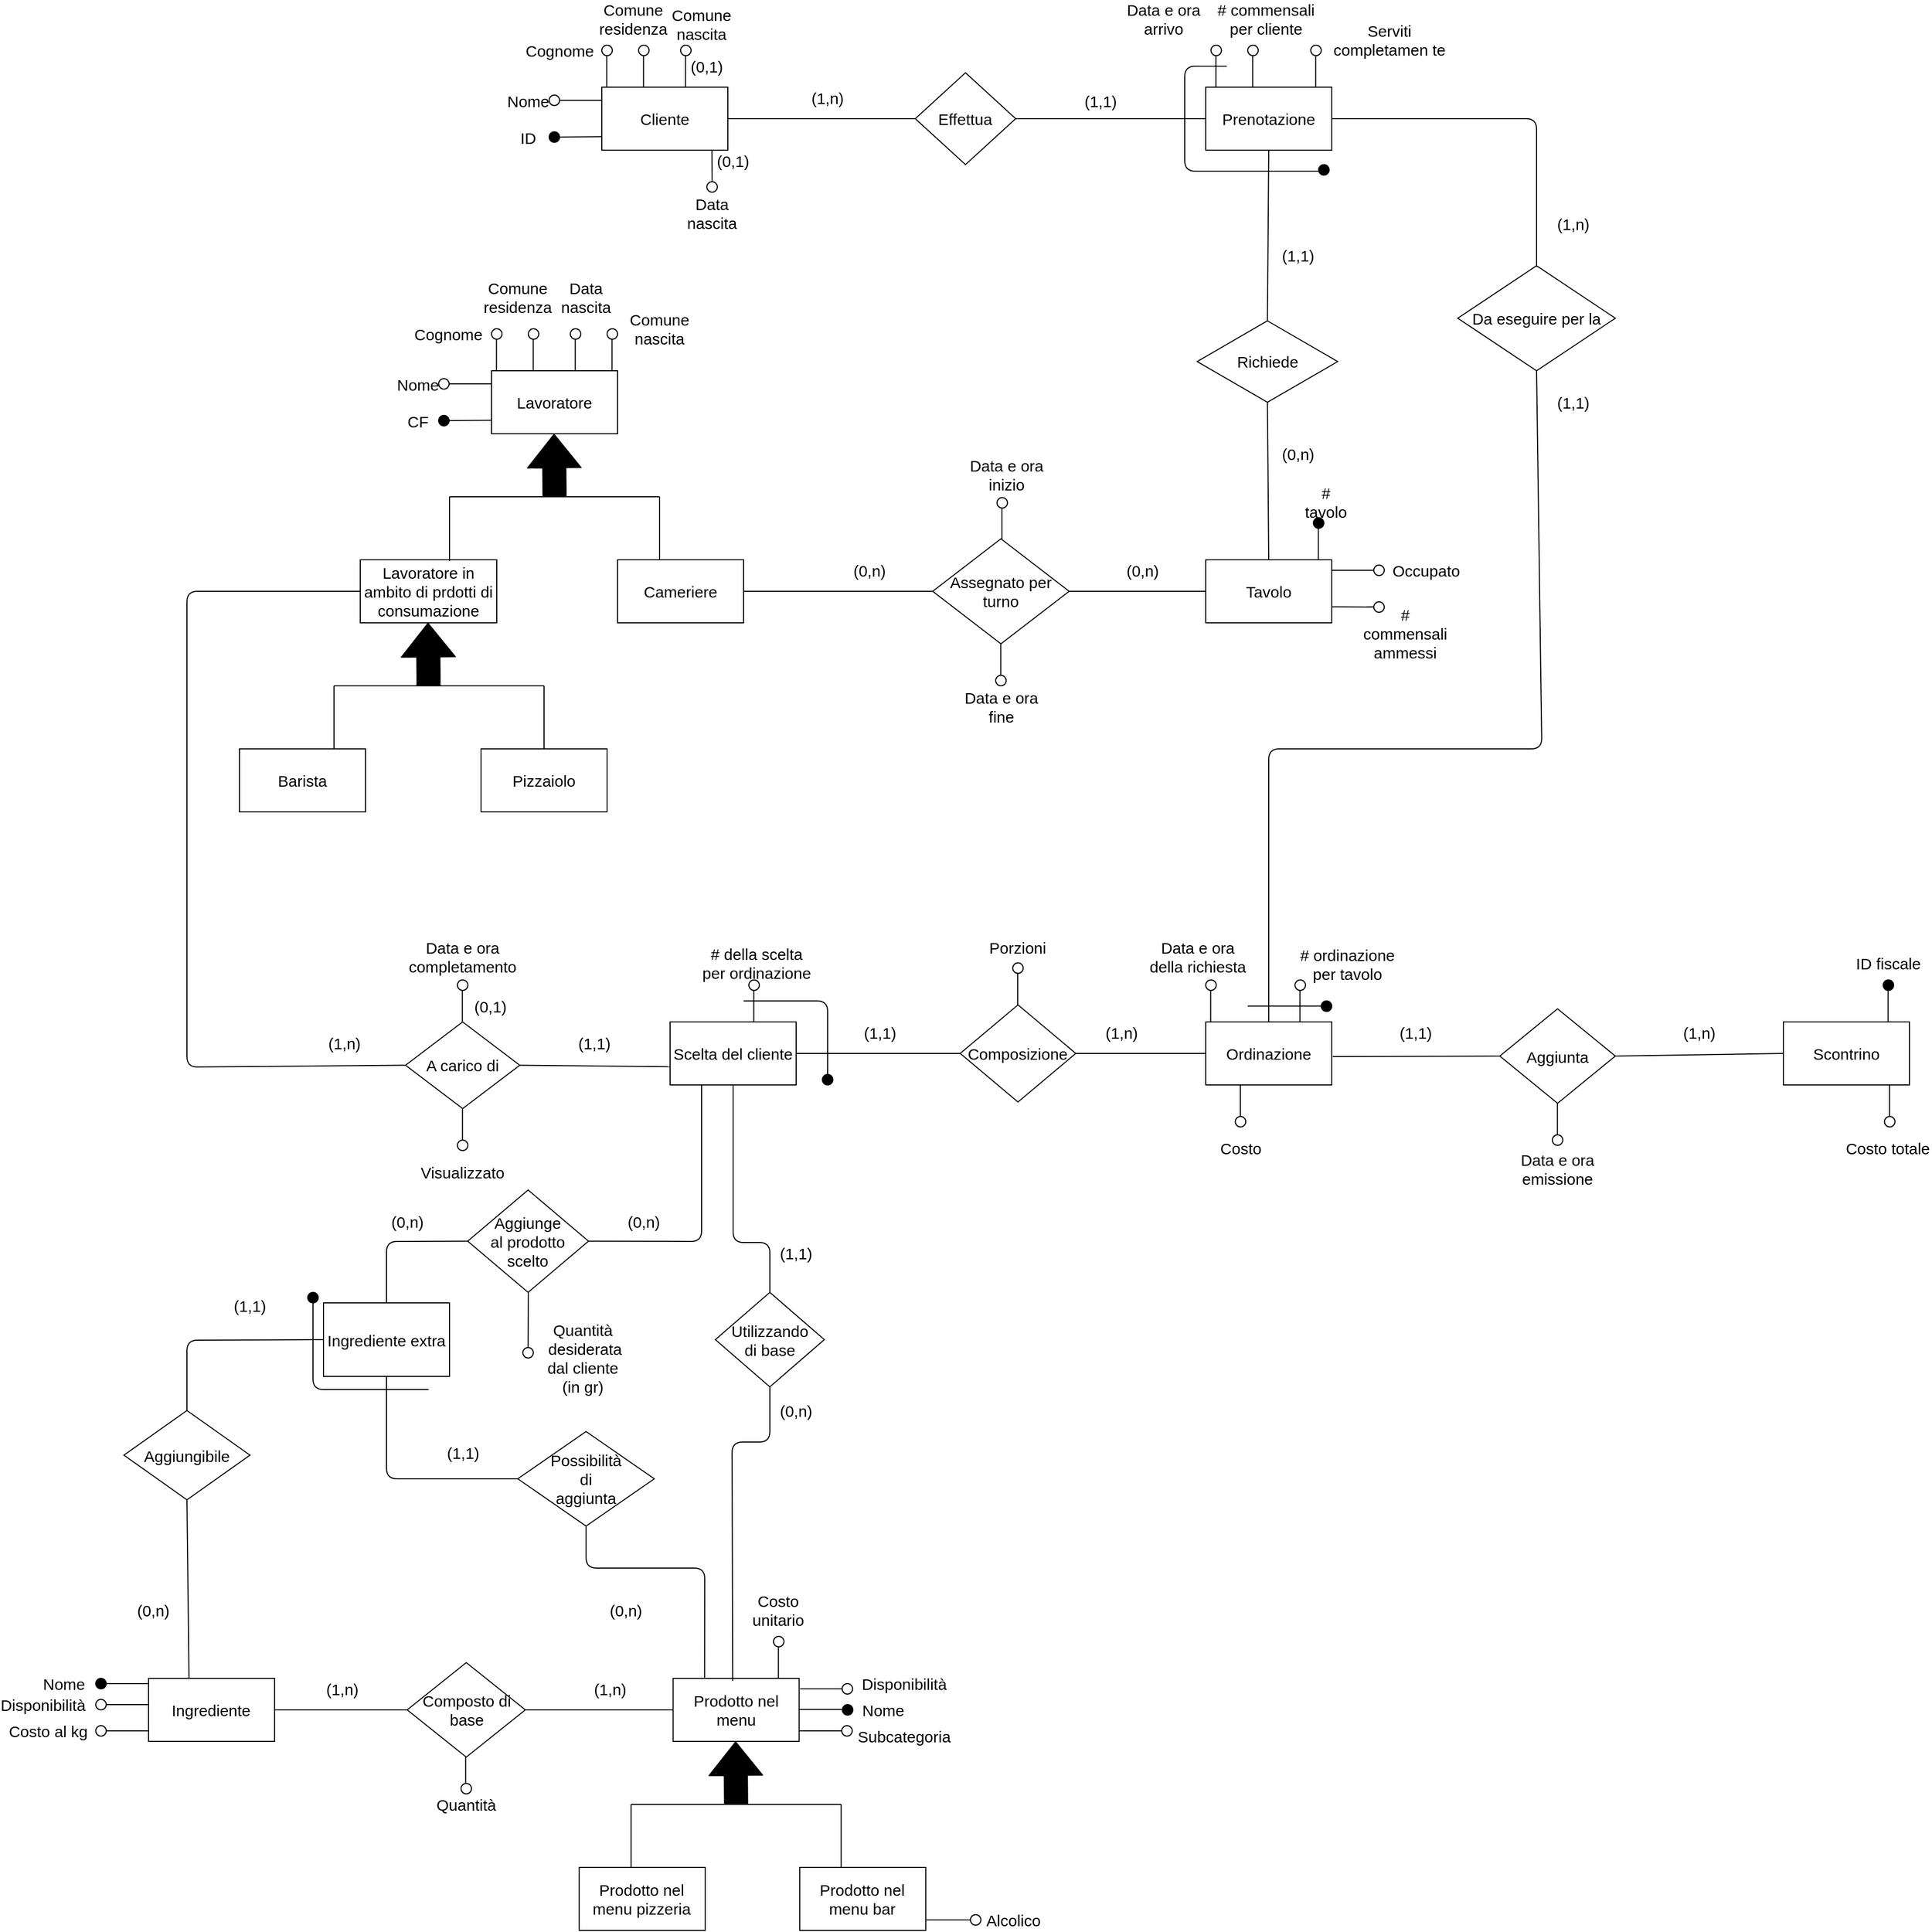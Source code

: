 <mxfile version="14.1.6" type="github">
  <diagram id="R2lEEEUBdFMjLlhIrx00" name="Page-1">
    <mxGraphModel dx="3544" dy="1210" grid="1" gridSize="10" guides="1" tooltips="1" connect="1" arrows="1" fold="1" page="1" pageScale="1" pageWidth="850" pageHeight="1100" math="0" shadow="0" extFonts="Permanent Marker^https://fonts.googleapis.com/css?family=Permanent+Marker">
      <root>
        <mxCell id="0" />
        <mxCell id="1" parent="0" />
        <mxCell id="4OlCsBWtwcq7WQwYE5SA-1" value="Cliente" style="rounded=0;whiteSpace=wrap;html=1;fontSize=15;" parent="1" vertex="1">
          <mxGeometry x="25" y="140" width="120" height="60" as="geometry" />
        </mxCell>
        <mxCell id="4OlCsBWtwcq7WQwYE5SA-2" value="Effettua" style="rhombus;whiteSpace=wrap;html=1;fontSize=15;" parent="1" vertex="1">
          <mxGeometry x="323.44" y="126.25" width="95.62" height="87.5" as="geometry" />
        </mxCell>
        <mxCell id="4OlCsBWtwcq7WQwYE5SA-3" value="Prenotazione" style="rounded=0;whiteSpace=wrap;html=1;strokeWidth=1;fontSize=15;" parent="1" vertex="1">
          <mxGeometry x="600" y="140" width="120" height="60" as="geometry" />
        </mxCell>
        <mxCell id="4OlCsBWtwcq7WQwYE5SA-5" value="Richiede" style="rhombus;whiteSpace=wrap;html=1;fontSize=15;" parent="1" vertex="1">
          <mxGeometry x="591.88" y="362.5" width="133.75" height="77.5" as="geometry" />
        </mxCell>
        <mxCell id="4OlCsBWtwcq7WQwYE5SA-6" value="Tavolo" style="rounded=0;whiteSpace=wrap;html=1;fontSize=15;" parent="1" vertex="1">
          <mxGeometry x="600" y="590" width="120" height="60" as="geometry" />
        </mxCell>
        <mxCell id="4OlCsBWtwcq7WQwYE5SA-7" value="Assegnato per turno" style="rhombus;whiteSpace=wrap;html=1;fontSize=15;" parent="1" vertex="1">
          <mxGeometry x="340" y="570" width="130" height="100" as="geometry" />
        </mxCell>
        <mxCell id="4OlCsBWtwcq7WQwYE5SA-8" value="Cameriere" style="rounded=0;whiteSpace=wrap;html=1;fontSize=15;" parent="1" vertex="1">
          <mxGeometry x="40" y="590" width="120" height="60" as="geometry" />
        </mxCell>
        <mxCell id="4OlCsBWtwcq7WQwYE5SA-9" value="Lavoratore" style="rounded=0;whiteSpace=wrap;html=1;fontSize=15;" parent="1" vertex="1">
          <mxGeometry x="-80" y="410" width="120" height="60" as="geometry" />
        </mxCell>
        <mxCell id="4OlCsBWtwcq7WQwYE5SA-10" value="Lavoratore in ambito di prdotti di consumazione" style="rounded=0;whiteSpace=wrap;html=1;fontSize=15;" parent="1" vertex="1">
          <mxGeometry x="-205" y="590" width="130" height="60" as="geometry" />
        </mxCell>
        <mxCell id="4OlCsBWtwcq7WQwYE5SA-11" value="Barista" style="rounded=0;whiteSpace=wrap;html=1;fontSize=15;" parent="1" vertex="1">
          <mxGeometry x="-320" y="770" width="120" height="60" as="geometry" />
        </mxCell>
        <mxCell id="4OlCsBWtwcq7WQwYE5SA-12" value="Pizzaiolo" style="rounded=0;whiteSpace=wrap;html=1;fontSize=15;" parent="1" vertex="1">
          <mxGeometry x="-90" y="770" width="120" height="60" as="geometry" />
        </mxCell>
        <mxCell id="4OlCsBWtwcq7WQwYE5SA-21" value="&lt;div&gt;&lt;br&gt;&lt;/div&gt;" style="endArrow=none;html=1;entryX=0;entryY=0.5;entryDx=0;entryDy=0;exitX=1;exitY=0.5;exitDx=0;exitDy=0;" parent="1" source="4OlCsBWtwcq7WQwYE5SA-1" target="4OlCsBWtwcq7WQwYE5SA-2" edge="1">
          <mxGeometry width="50" height="50" relative="1" as="geometry">
            <mxPoint x="200" y="195" as="sourcePoint" />
            <mxPoint x="250" y="145" as="targetPoint" />
          </mxGeometry>
        </mxCell>
        <mxCell id="4OlCsBWtwcq7WQwYE5SA-22" value="" style="endArrow=none;html=1;entryX=0;entryY=0.5;entryDx=0;entryDy=0;exitX=1;exitY=0.5;exitDx=0;exitDy=0;" parent="1" source="4OlCsBWtwcq7WQwYE5SA-2" target="4OlCsBWtwcq7WQwYE5SA-3" edge="1">
          <mxGeometry width="50" height="50" relative="1" as="geometry">
            <mxPoint x="470" y="195" as="sourcePoint" />
            <mxPoint x="520" y="145" as="targetPoint" />
          </mxGeometry>
        </mxCell>
        <mxCell id="4OlCsBWtwcq7WQwYE5SA-23" value="" style="endArrow=none;html=1;entryX=0.5;entryY=1;entryDx=0;entryDy=0;exitX=0.5;exitY=0;exitDx=0;exitDy=0;" parent="1" source="4OlCsBWtwcq7WQwYE5SA-5" target="4OlCsBWtwcq7WQwYE5SA-3" edge="1">
          <mxGeometry width="50" height="50" relative="1" as="geometry">
            <mxPoint x="635" y="320" as="sourcePoint" />
            <mxPoint x="685" y="270" as="targetPoint" />
          </mxGeometry>
        </mxCell>
        <mxCell id="4OlCsBWtwcq7WQwYE5SA-24" value="" style="endArrow=none;html=1;entryX=0.5;entryY=1;entryDx=0;entryDy=0;exitX=0.5;exitY=0;exitDx=0;exitDy=0;fontSize=15;" parent="1" source="4OlCsBWtwcq7WQwYE5SA-6" target="4OlCsBWtwcq7WQwYE5SA-5" edge="1">
          <mxGeometry width="50" height="50" relative="1" as="geometry">
            <mxPoint x="635" y="530" as="sourcePoint" />
            <mxPoint x="685" y="480" as="targetPoint" />
          </mxGeometry>
        </mxCell>
        <mxCell id="4OlCsBWtwcq7WQwYE5SA-25" value="" style="endArrow=none;html=1;entryX=0;entryY=0.5;entryDx=0;entryDy=0;exitX=1;exitY=0.5;exitDx=0;exitDy=0;" parent="1" source="4OlCsBWtwcq7WQwYE5SA-7" target="4OlCsBWtwcq7WQwYE5SA-6" edge="1">
          <mxGeometry width="50" height="50" relative="1" as="geometry">
            <mxPoint x="450" y="645" as="sourcePoint" />
            <mxPoint x="500" y="595" as="targetPoint" />
          </mxGeometry>
        </mxCell>
        <mxCell id="4OlCsBWtwcq7WQwYE5SA-26" value="" style="endArrow=none;html=1;entryX=0;entryY=0.5;entryDx=0;entryDy=0;exitX=1;exitY=0.5;exitDx=0;exitDy=0;" parent="1" source="4OlCsBWtwcq7WQwYE5SA-8" target="4OlCsBWtwcq7WQwYE5SA-7" edge="1">
          <mxGeometry width="50" height="50" relative="1" as="geometry">
            <mxPoint x="240" y="645" as="sourcePoint" />
            <mxPoint x="290" y="595" as="targetPoint" />
          </mxGeometry>
        </mxCell>
        <mxCell id="4OlCsBWtwcq7WQwYE5SA-27" value="" style="shape=flexArrow;endArrow=classic;html=1;endWidth=28;endSize=10.3;width=22;fillColor=#000000;fontSize=15;" parent="1" edge="1">
          <mxGeometry width="50" height="50" relative="1" as="geometry">
            <mxPoint x="-20" y="530" as="sourcePoint" />
            <mxPoint x="-20.5" y="470" as="targetPoint" />
          </mxGeometry>
        </mxCell>
        <mxCell id="4OlCsBWtwcq7WQwYE5SA-29" value="" style="shape=flexArrow;endArrow=classic;html=1;endWidth=28;endSize=10.3;width=22;fillColor=#000000;fontSize=15;" parent="1" edge="1">
          <mxGeometry width="50" height="50" relative="1" as="geometry">
            <mxPoint x="-140" y="710" as="sourcePoint" />
            <mxPoint x="-140.5" y="650" as="targetPoint" />
            <Array as="points">
              <mxPoint x="-140" y="700" />
            </Array>
          </mxGeometry>
        </mxCell>
        <mxCell id="4OlCsBWtwcq7WQwYE5SA-30" value="" style="endArrow=none;html=1;fillColor=#000000;fontSize=15;" parent="1" edge="1">
          <mxGeometry width="50" height="50" relative="1" as="geometry">
            <mxPoint x="-120" y="530" as="sourcePoint" />
            <mxPoint x="80" y="530" as="targetPoint" />
          </mxGeometry>
        </mxCell>
        <mxCell id="4OlCsBWtwcq7WQwYE5SA-31" value="" style="endArrow=none;html=1;fillColor=#000000;fontSize=15;" parent="1" edge="1">
          <mxGeometry width="50" height="50" relative="1" as="geometry">
            <mxPoint x="-230" y="710" as="sourcePoint" />
            <mxPoint x="-30" y="710" as="targetPoint" />
          </mxGeometry>
        </mxCell>
        <mxCell id="4OlCsBWtwcq7WQwYE5SA-32" value="" style="endArrow=none;html=1;fillColor=#000000;fontSize=15;" parent="1" edge="1">
          <mxGeometry width="50" height="50" relative="1" as="geometry">
            <mxPoint x="-120" y="591" as="sourcePoint" />
            <mxPoint x="-120" y="530" as="targetPoint" />
          </mxGeometry>
        </mxCell>
        <mxCell id="4OlCsBWtwcq7WQwYE5SA-33" value="" style="endArrow=none;html=1;fillColor=#000000;fontSize=15;" parent="1" edge="1">
          <mxGeometry width="50" height="50" relative="1" as="geometry">
            <mxPoint x="80" y="590" as="sourcePoint" />
            <mxPoint x="80" y="530" as="targetPoint" />
          </mxGeometry>
        </mxCell>
        <mxCell id="4OlCsBWtwcq7WQwYE5SA-34" value="" style="endArrow=none;html=1;fillColor=#000000;exitX=0.5;exitY=0;exitDx=0;exitDy=0;fontSize=15;" parent="1" source="4OlCsBWtwcq7WQwYE5SA-12" edge="1">
          <mxGeometry width="50" height="50" relative="1" as="geometry">
            <mxPoint x="-80" y="760" as="sourcePoint" />
            <mxPoint x="-30" y="710" as="targetPoint" />
          </mxGeometry>
        </mxCell>
        <mxCell id="4OlCsBWtwcq7WQwYE5SA-35" value="" style="endArrow=none;html=1;fillColor=#000000;exitX=0.75;exitY=0;exitDx=0;exitDy=0;fontSize=15;" parent="1" source="4OlCsBWtwcq7WQwYE5SA-11" edge="1">
          <mxGeometry width="50" height="50" relative="1" as="geometry">
            <mxPoint x="-280" y="760" as="sourcePoint" />
            <mxPoint x="-230" y="710" as="targetPoint" />
          </mxGeometry>
        </mxCell>
        <mxCell id="4OlCsBWtwcq7WQwYE5SA-36" value="&lt;div&gt;Da eseguire per la&lt;/div&gt;" style="rhombus;whiteSpace=wrap;html=1;fontSize=15;" parent="1" vertex="1">
          <mxGeometry x="840" y="310" width="150" height="100" as="geometry" />
        </mxCell>
        <mxCell id="4OlCsBWtwcq7WQwYE5SA-37" value="Ordinazione" style="rounded=0;whiteSpace=wrap;html=1;strokeWidth=1;fontSize=15;" parent="1" vertex="1">
          <mxGeometry x="600" y="1030" width="120" height="60" as="geometry" />
        </mxCell>
        <mxCell id="4OlCsBWtwcq7WQwYE5SA-39" value="" style="endArrow=none;html=1;fillColor=#000000;entryX=0.5;entryY=1;entryDx=0;entryDy=0;exitX=0.5;exitY=0;exitDx=0;exitDy=0;fontSize=15;" parent="1" source="4OlCsBWtwcq7WQwYE5SA-37" target="4OlCsBWtwcq7WQwYE5SA-36" edge="1">
          <mxGeometry width="50" height="50" relative="1" as="geometry">
            <mxPoint x="637.5" y="950" as="sourcePoint" />
            <mxPoint x="687.5" y="900" as="targetPoint" />
            <Array as="points">
              <mxPoint x="660" y="770" />
              <mxPoint x="920" y="770" />
            </Array>
          </mxGeometry>
        </mxCell>
        <mxCell id="4OlCsBWtwcq7WQwYE5SA-42" value="&lt;div style=&quot;font-size: 15px;&quot;&gt;Aggiunta&lt;/div&gt;" style="rhombus;whiteSpace=wrap;html=1;fontSize=15;" parent="1" vertex="1">
          <mxGeometry x="880" y="1017.5" width="110" height="90" as="geometry" />
        </mxCell>
        <mxCell id="4OlCsBWtwcq7WQwYE5SA-43" value="Scontrino" style="rounded=0;whiteSpace=wrap;html=1;strokeWidth=1;fontSize=15;" parent="1" vertex="1">
          <mxGeometry x="1150" y="1030" width="120" height="60" as="geometry" />
        </mxCell>
        <mxCell id="4OlCsBWtwcq7WQwYE5SA-49" value="" style="endArrow=none;html=1;fillColor=#000000;entryX=0;entryY=0.5;entryDx=0;entryDy=0;fontSize=15;" parent="1" target="4OlCsBWtwcq7WQwYE5SA-42" edge="1">
          <mxGeometry width="50" height="50" relative="1" as="geometry">
            <mxPoint x="721" y="1063" as="sourcePoint" />
            <mxPoint x="770" y="1010" as="targetPoint" />
          </mxGeometry>
        </mxCell>
        <mxCell id="4OlCsBWtwcq7WQwYE5SA-56" value="Scelta del cliente" style="rounded=0;whiteSpace=wrap;html=1;strokeWidth=1;fontSize=15;" parent="1" vertex="1">
          <mxGeometry x="90" y="1030" width="120" height="60" as="geometry" />
        </mxCell>
        <mxCell id="4OlCsBWtwcq7WQwYE5SA-60" value="&lt;div style=&quot;font-size: 15px;&quot;&gt;Composizione&lt;/div&gt;" style="rhombus;whiteSpace=wrap;html=1;fontSize=15;" parent="1" vertex="1">
          <mxGeometry x="366.25" y="1013.75" width="110" height="92.5" as="geometry" />
        </mxCell>
        <mxCell id="4OlCsBWtwcq7WQwYE5SA-64" value="A carico di" style="rhombus;whiteSpace=wrap;html=1;fontSize=15;" parent="1" vertex="1">
          <mxGeometry x="-161.87" y="1030" width="108.75" height="82.5" as="geometry" />
        </mxCell>
        <mxCell id="4OlCsBWtwcq7WQwYE5SA-65" value="" style="endArrow=none;html=1;fillColor=#000000;entryX=0;entryY=0.5;entryDx=0;entryDy=0;exitX=0;exitY=0.5;exitDx=0;exitDy=0;" parent="1" source="4OlCsBWtwcq7WQwYE5SA-64" target="4OlCsBWtwcq7WQwYE5SA-10" edge="1">
          <mxGeometry width="50" height="50" relative="1" as="geometry">
            <mxPoint x="60" y="990" as="sourcePoint" />
            <mxPoint x="110" y="940" as="targetPoint" />
            <Array as="points">
              <mxPoint x="-370" y="1073" />
              <mxPoint x="-370" y="620" />
            </Array>
          </mxGeometry>
        </mxCell>
        <mxCell id="4OlCsBWtwcq7WQwYE5SA-68" value="" style="endArrow=none;html=1;fillColor=#000000;exitX=1;exitY=0.5;exitDx=0;exitDy=0;entryX=0;entryY=0.71;entryDx=0;entryDy=0;entryPerimeter=0;fontSize=15;" parent="1" source="4OlCsBWtwcq7WQwYE5SA-64" target="4OlCsBWtwcq7WQwYE5SA-56" edge="1">
          <mxGeometry width="50" height="50" relative="1" as="geometry">
            <mxPoint x="-30" y="1085" as="sourcePoint" />
            <mxPoint x="90" y="1070" as="targetPoint" />
          </mxGeometry>
        </mxCell>
        <mxCell id="4OlCsBWtwcq7WQwYE5SA-69" value="" style="endArrow=none;html=1;fillColor=#000000;entryX=0;entryY=0.5;entryDx=0;entryDy=0;exitX=1;exitY=0.5;exitDx=0;exitDy=0;" parent="1" source="4OlCsBWtwcq7WQwYE5SA-56" target="4OlCsBWtwcq7WQwYE5SA-60" edge="1">
          <mxGeometry width="50" height="50" relative="1" as="geometry">
            <mxPoint x="270" y="1085" as="sourcePoint" />
            <mxPoint x="320" y="1035" as="targetPoint" />
          </mxGeometry>
        </mxCell>
        <mxCell id="4OlCsBWtwcq7WQwYE5SA-70" value="" style="endArrow=none;html=1;fillColor=#000000;entryX=0;entryY=0.5;entryDx=0;entryDy=0;exitX=1;exitY=0.5;exitDx=0;exitDy=0;" parent="1" source="4OlCsBWtwcq7WQwYE5SA-60" target="4OlCsBWtwcq7WQwYE5SA-37" edge="1">
          <mxGeometry width="50" height="50" relative="1" as="geometry">
            <mxPoint x="490" y="1085" as="sourcePoint" />
            <mxPoint x="540" y="1035" as="targetPoint" />
          </mxGeometry>
        </mxCell>
        <mxCell id="4OlCsBWtwcq7WQwYE5SA-73" value="Utilizzando&lt;br&gt;di base" style="rhombus;whiteSpace=wrap;html=1;fontSize=15;" parent="1" vertex="1">
          <mxGeometry x="133.12" y="1287.5" width="103.75" height="90" as="geometry" />
        </mxCell>
        <mxCell id="4OlCsBWtwcq7WQwYE5SA-74" value="Prodotto nel menu" style="rounded=0;whiteSpace=wrap;html=1;fontSize=15;" parent="1" vertex="1">
          <mxGeometry x="92.85" y="1655" width="120" height="60" as="geometry" />
        </mxCell>
        <mxCell id="4OlCsBWtwcq7WQwYE5SA-75" value="" style="shape=flexArrow;endArrow=classic;html=1;endWidth=28;endSize=10.3;width=22;fillColor=#000000;fontSize=15;" parent="1" edge="1">
          <mxGeometry width="50" height="50" relative="1" as="geometry">
            <mxPoint x="152.85" y="1775" as="sourcePoint" />
            <mxPoint x="152.35" y="1715" as="targetPoint" />
          </mxGeometry>
        </mxCell>
        <mxCell id="4OlCsBWtwcq7WQwYE5SA-76" value="" style="endArrow=none;html=1;fillColor=#000000;fontSize=15;" parent="1" edge="1">
          <mxGeometry width="50" height="50" relative="1" as="geometry">
            <mxPoint x="52.85" y="1775" as="sourcePoint" />
            <mxPoint x="252.85" y="1775" as="targetPoint" />
          </mxGeometry>
        </mxCell>
        <mxCell id="4OlCsBWtwcq7WQwYE5SA-77" value="" style="endArrow=none;html=1;fillColor=#000000;fontSize=15;" parent="1" edge="1">
          <mxGeometry width="50" height="50" relative="1" as="geometry">
            <mxPoint x="52.85" y="1836" as="sourcePoint" />
            <mxPoint x="52.85" y="1775" as="targetPoint" />
          </mxGeometry>
        </mxCell>
        <mxCell id="4OlCsBWtwcq7WQwYE5SA-78" value="" style="endArrow=none;html=1;fillColor=#000000;fontSize=15;" parent="1" edge="1">
          <mxGeometry width="50" height="50" relative="1" as="geometry">
            <mxPoint x="252.85" y="1835" as="sourcePoint" />
            <mxPoint x="252.85" y="1775" as="targetPoint" />
          </mxGeometry>
        </mxCell>
        <mxCell id="4OlCsBWtwcq7WQwYE5SA-79" value="Prodotto nel menu pizzeria" style="rounded=0;whiteSpace=wrap;html=1;fontSize=15;" parent="1" vertex="1">
          <mxGeometry x="3.44" y="1835" width="120" height="60" as="geometry" />
        </mxCell>
        <mxCell id="4OlCsBWtwcq7WQwYE5SA-80" value="Prodotto nel menu bar" style="rounded=0;whiteSpace=wrap;html=1;fontSize=15;" parent="1" vertex="1">
          <mxGeometry x="213.44" y="1835" width="120" height="60" as="geometry" />
        </mxCell>
        <mxCell id="4OlCsBWtwcq7WQwYE5SA-82" value="" style="endArrow=none;html=1;fillColor=#000000;entryX=0.5;entryY=1;entryDx=0;entryDy=0;exitX=0.5;exitY=0;exitDx=0;exitDy=0;fontSize=15;" parent="1" source="4OlCsBWtwcq7WQwYE5SA-73" target="4OlCsBWtwcq7WQwYE5SA-56" edge="1">
          <mxGeometry width="50" height="50" relative="1" as="geometry">
            <mxPoint x="125" y="1190" as="sourcePoint" />
            <mxPoint x="175" y="1140" as="targetPoint" />
            <Array as="points">
              <mxPoint x="185" y="1240" />
              <mxPoint x="150" y="1240" />
            </Array>
          </mxGeometry>
        </mxCell>
        <mxCell id="4OlCsBWtwcq7WQwYE5SA-83" value="" style="endArrow=none;html=1;fillColor=#000000;entryX=0.5;entryY=1;entryDx=0;entryDy=0;exitX=0.473;exitY=0.04;exitDx=0;exitDy=0;exitPerimeter=0;" parent="1" source="4OlCsBWtwcq7WQwYE5SA-74" target="4OlCsBWtwcq7WQwYE5SA-73" edge="1">
          <mxGeometry width="50" height="50" relative="1" as="geometry">
            <mxPoint x="125" y="1450" as="sourcePoint" />
            <mxPoint x="175" y="1400" as="targetPoint" />
            <Array as="points">
              <mxPoint x="149" y="1430" />
              <mxPoint x="185" y="1430" />
            </Array>
          </mxGeometry>
        </mxCell>
        <mxCell id="4OlCsBWtwcq7WQwYE5SA-84" value="Ingrediente" style="rounded=0;whiteSpace=wrap;html=1;fontSize=15;" parent="1" vertex="1">
          <mxGeometry x="-406.56" y="1655" width="120" height="60" as="geometry" />
        </mxCell>
        <mxCell id="4OlCsBWtwcq7WQwYE5SA-85" value="&lt;div style=&quot;font-size: 15px;&quot;&gt;Composto di base&lt;br style=&quot;font-size: 15px;&quot;&gt;&lt;/div&gt;" style="rhombus;whiteSpace=wrap;html=1;fontSize=15;" parent="1" vertex="1">
          <mxGeometry x="-160.3" y="1640" width="112.5" height="90" as="geometry" />
        </mxCell>
        <mxCell id="4OlCsBWtwcq7WQwYE5SA-87" value="Aggiungibile" style="rhombus;whiteSpace=wrap;html=1;fontSize=15;" parent="1" vertex="1">
          <mxGeometry x="-430" y="1400" width="120" height="85" as="geometry" />
        </mxCell>
        <mxCell id="4OlCsBWtwcq7WQwYE5SA-92" value="" style="endArrow=none;html=1;fillColor=#000000;entryX=0;entryY=0.5;entryDx=0;entryDy=0;exitX=1;exitY=0.5;exitDx=0;exitDy=0;fontSize=15;" parent="1" source="4OlCsBWtwcq7WQwYE5SA-84" target="4OlCsBWtwcq7WQwYE5SA-85" edge="1">
          <mxGeometry width="50" height="50" relative="1" as="geometry">
            <mxPoint x="-236.56" y="1715" as="sourcePoint" />
            <mxPoint x="-186.56" y="1665" as="targetPoint" />
          </mxGeometry>
        </mxCell>
        <mxCell id="4OlCsBWtwcq7WQwYE5SA-93" value="" style="endArrow=none;html=1;fillColor=#000000;entryX=0;entryY=0.5;entryDx=0;entryDy=0;exitX=1;exitY=0.5;exitDx=0;exitDy=0;fontSize=15;" parent="1" source="4OlCsBWtwcq7WQwYE5SA-85" target="4OlCsBWtwcq7WQwYE5SA-74" edge="1">
          <mxGeometry width="50" height="50" relative="1" as="geometry">
            <mxPoint x="-26.56" y="1710" as="sourcePoint" />
            <mxPoint x="23.44" y="1660" as="targetPoint" />
          </mxGeometry>
        </mxCell>
        <mxCell id="4OlCsBWtwcq7WQwYE5SA-94" value="" style="endArrow=none;html=1;fillColor=#000000;fontSize=15;" parent="1" edge="1">
          <mxGeometry width="50" height="50" relative="1" as="geometry">
            <mxPoint x="29.71" y="140" as="sourcePoint" />
            <mxPoint x="29.71" y="110" as="targetPoint" />
          </mxGeometry>
        </mxCell>
        <mxCell id="4OlCsBWtwcq7WQwYE5SA-95" value="" style="ellipse;whiteSpace=wrap;html=1;aspect=fixed;fontSize=15;" parent="1" vertex="1">
          <mxGeometry x="25" y="100" width="10" height="10" as="geometry" />
        </mxCell>
        <mxCell id="4OlCsBWtwcq7WQwYE5SA-96" value="&lt;div style=&quot;font-size: 15px;&quot;&gt;Cognome&lt;/div&gt;" style="text;html=1;strokeColor=none;fillColor=none;align=center;verticalAlign=middle;whiteSpace=wrap;rounded=0;fontSize=15;" parent="1" vertex="1">
          <mxGeometry x="-35" y="95" width="40" height="20" as="geometry" />
        </mxCell>
        <mxCell id="4OlCsBWtwcq7WQwYE5SA-99" value="" style="endArrow=none;html=1;fillColor=#000000;fontSize=15;" parent="1" edge="1">
          <mxGeometry width="50" height="50" relative="1" as="geometry">
            <mxPoint x="64.71" y="140" as="sourcePoint" />
            <mxPoint x="64.71" y="110" as="targetPoint" />
          </mxGeometry>
        </mxCell>
        <mxCell id="4OlCsBWtwcq7WQwYE5SA-100" value="" style="ellipse;whiteSpace=wrap;html=1;aspect=fixed;fontSize=15;" parent="1" vertex="1">
          <mxGeometry x="60" y="100" width="10" height="10" as="geometry" />
        </mxCell>
        <mxCell id="4OlCsBWtwcq7WQwYE5SA-101" value="Comune residenza" style="text;html=1;strokeColor=none;fillColor=none;align=center;verticalAlign=middle;whiteSpace=wrap;rounded=0;fontSize=15;" parent="1" vertex="1">
          <mxGeometry x="35" y="65" width="40" height="20" as="geometry" />
        </mxCell>
        <mxCell id="4OlCsBWtwcq7WQwYE5SA-111" value="" style="endArrow=none;html=1;fillColor=#000000;fontSize=15;" parent="1" edge="1">
          <mxGeometry width="50" height="50" relative="1" as="geometry">
            <mxPoint x="104.71" y="140" as="sourcePoint" />
            <mxPoint x="104.71" y="110" as="targetPoint" />
          </mxGeometry>
        </mxCell>
        <mxCell id="4OlCsBWtwcq7WQwYE5SA-112" value="" style="ellipse;whiteSpace=wrap;html=1;aspect=fixed;fontSize=15;" parent="1" vertex="1">
          <mxGeometry x="100" y="100" width="10" height="10" as="geometry" />
        </mxCell>
        <mxCell id="4OlCsBWtwcq7WQwYE5SA-113" value="Comune nascita" style="text;html=1;strokeColor=none;fillColor=none;align=center;verticalAlign=middle;whiteSpace=wrap;rounded=0;fontSize=15;" parent="1" vertex="1">
          <mxGeometry x="100" y="75" width="40" height="10" as="geometry" />
        </mxCell>
        <mxCell id="4OlCsBWtwcq7WQwYE5SA-114" value="" style="endArrow=none;html=1;fillColor=#000000;fontSize=15;" parent="1" edge="1">
          <mxGeometry width="50" height="50" relative="1" as="geometry">
            <mxPoint x="129.86" y="200" as="sourcePoint" />
            <mxPoint x="130" y="230" as="targetPoint" />
            <Array as="points" />
          </mxGeometry>
        </mxCell>
        <mxCell id="4OlCsBWtwcq7WQwYE5SA-115" value="" style="ellipse;whiteSpace=wrap;html=1;aspect=fixed;fontSize=15;" parent="1" vertex="1">
          <mxGeometry x="125" y="230" width="10" height="10" as="geometry" />
        </mxCell>
        <mxCell id="4OlCsBWtwcq7WQwYE5SA-116" value="Data nascita" style="text;html=1;strokeColor=none;fillColor=none;align=center;verticalAlign=middle;whiteSpace=wrap;rounded=0;fontSize=15;" parent="1" vertex="1">
          <mxGeometry x="110" y="250" width="40" height="20" as="geometry" />
        </mxCell>
        <mxCell id="4OlCsBWtwcq7WQwYE5SA-117" value="" style="endArrow=none;html=1;fillColor=#000000;entryX=1;entryY=0.5;entryDx=0;entryDy=0;exitX=0.003;exitY=0.828;exitDx=0;exitDy=0;exitPerimeter=0;fontSize=15;" parent="1" target="4OlCsBWtwcq7WQwYE5SA-121" edge="1">
          <mxGeometry width="50" height="50" relative="1" as="geometry">
            <mxPoint x="-80.0" y="457.18" as="sourcePoint" />
            <mxPoint x="-105.36" y="442.5" as="targetPoint" />
          </mxGeometry>
        </mxCell>
        <mxCell id="4OlCsBWtwcq7WQwYE5SA-118" value="" style="ellipse;whiteSpace=wrap;html=1;aspect=fixed;direction=east;fontSize=15;" parent="1" vertex="1">
          <mxGeometry x="-130.36" y="417.5" width="10" height="10" as="geometry" />
        </mxCell>
        <mxCell id="4OlCsBWtwcq7WQwYE5SA-119" value="CF" style="text;html=1;strokeColor=none;fillColor=none;align=center;verticalAlign=middle;whiteSpace=wrap;rounded=0;direction=east;fontSize=15;" parent="1" vertex="1">
          <mxGeometry x="-170.36" y="447.5" width="40" height="20" as="geometry" />
        </mxCell>
        <mxCell id="4OlCsBWtwcq7WQwYE5SA-120" value="" style="endArrow=none;html=1;fillColor=#000000;entryX=1;entryY=0.5;entryDx=0;entryDy=0;exitX=0;exitY=0.25;exitDx=0;exitDy=0;fontSize=15;" parent="1" target="4OlCsBWtwcq7WQwYE5SA-118" edge="1">
          <mxGeometry width="50" height="50" relative="1" as="geometry">
            <mxPoint x="-80.36" y="422.5" as="sourcePoint" />
            <mxPoint x="-105.36" y="407.5" as="targetPoint" />
          </mxGeometry>
        </mxCell>
        <mxCell id="4OlCsBWtwcq7WQwYE5SA-121" value="" style="ellipse;whiteSpace=wrap;html=1;aspect=fixed;direction=east;fillColor=#000000;fontSize=15;" parent="1" vertex="1">
          <mxGeometry x="-130.36" y="452.5" width="10" height="10" as="geometry" />
        </mxCell>
        <mxCell id="4OlCsBWtwcq7WQwYE5SA-122" value="Nome" style="text;html=1;strokeColor=none;fillColor=none;align=center;verticalAlign=middle;whiteSpace=wrap;rounded=0;direction=east;fontSize=15;" parent="1" vertex="1">
          <mxGeometry x="-170.36" y="412.5" width="40" height="20" as="geometry" />
        </mxCell>
        <mxCell id="4OlCsBWtwcq7WQwYE5SA-130" value="" style="endArrow=none;html=1;fillColor=#000000;fontSize=15;" parent="1" edge="1">
          <mxGeometry width="50" height="50" relative="1" as="geometry">
            <mxPoint x="609.71" y="140" as="sourcePoint" />
            <mxPoint x="609.71" y="110" as="targetPoint" />
          </mxGeometry>
        </mxCell>
        <mxCell id="4OlCsBWtwcq7WQwYE5SA-131" value="" style="ellipse;whiteSpace=wrap;html=1;aspect=fixed;fontSize=15;" parent="1" vertex="1">
          <mxGeometry x="605" y="100" width="10" height="10" as="geometry" />
        </mxCell>
        <mxCell id="4OlCsBWtwcq7WQwYE5SA-132" value="# commensali per cliente" style="text;html=1;strokeColor=none;fillColor=none;align=center;verticalAlign=middle;whiteSpace=wrap;rounded=0;fontSize=15;" parent="1" vertex="1">
          <mxGeometry x="605" y="65" width="105" height="20" as="geometry" />
        </mxCell>
        <mxCell id="4OlCsBWtwcq7WQwYE5SA-133" value="" style="endArrow=none;html=1;fillColor=#000000;fontSize=15;" parent="1" edge="1">
          <mxGeometry width="50" height="50" relative="1" as="geometry">
            <mxPoint x="644.71" y="140" as="sourcePoint" />
            <mxPoint x="644.71" y="110" as="targetPoint" />
          </mxGeometry>
        </mxCell>
        <mxCell id="4OlCsBWtwcq7WQwYE5SA-134" value="" style="ellipse;whiteSpace=wrap;html=1;aspect=fixed;fontSize=15;" parent="1" vertex="1">
          <mxGeometry x="640" y="100" width="10" height="10" as="geometry" />
        </mxCell>
        <mxCell id="4OlCsBWtwcq7WQwYE5SA-135" value="&lt;div&gt;Data e ora arrivo&lt;/div&gt;" style="text;html=1;strokeColor=none;fillColor=none;align=center;verticalAlign=middle;whiteSpace=wrap;rounded=0;fontSize=15;" parent="1" vertex="1">
          <mxGeometry x="510" y="65" width="100" height="20" as="geometry" />
        </mxCell>
        <mxCell id="4OlCsBWtwcq7WQwYE5SA-136" value="" style="endArrow=none;html=1;fillColor=#000000;fontSize=15;" parent="1" edge="1">
          <mxGeometry width="50" height="50" relative="1" as="geometry">
            <mxPoint x="405.96" y="570.75" as="sourcePoint" />
            <mxPoint x="405.96" y="540.75" as="targetPoint" />
          </mxGeometry>
        </mxCell>
        <mxCell id="4OlCsBWtwcq7WQwYE5SA-137" value="" style="ellipse;whiteSpace=wrap;html=1;aspect=fixed;fontSize=15;" parent="1" vertex="1">
          <mxGeometry x="401.25" y="530.75" width="10" height="10" as="geometry" />
        </mxCell>
        <mxCell id="4OlCsBWtwcq7WQwYE5SA-138" value="Data e ora inizio" style="text;html=1;strokeColor=none;fillColor=none;align=center;verticalAlign=middle;whiteSpace=wrap;rounded=0;fontSize=15;" parent="1" vertex="1">
          <mxGeometry x="363.75" y="499.25" width="92.5" height="20" as="geometry" />
        </mxCell>
        <mxCell id="4OlCsBWtwcq7WQwYE5SA-145" value="" style="endArrow=none;html=1;fillColor=#000000;fontSize=15;" parent="1" edge="1">
          <mxGeometry width="50" height="50" relative="1" as="geometry">
            <mxPoint x="-75.29" y="410" as="sourcePoint" />
            <mxPoint x="-75.29" y="380" as="targetPoint" />
          </mxGeometry>
        </mxCell>
        <mxCell id="4OlCsBWtwcq7WQwYE5SA-146" value="" style="ellipse;whiteSpace=wrap;html=1;aspect=fixed;fontSize=15;" parent="1" vertex="1">
          <mxGeometry x="-80" y="370" width="10" height="10" as="geometry" />
        </mxCell>
        <mxCell id="4OlCsBWtwcq7WQwYE5SA-147" value="Cognome" style="text;html=1;strokeColor=none;fillColor=none;align=center;verticalAlign=middle;whiteSpace=wrap;rounded=0;fontSize=15;" parent="1" vertex="1">
          <mxGeometry x="-141.25" y="365" width="40" height="20" as="geometry" />
        </mxCell>
        <mxCell id="4OlCsBWtwcq7WQwYE5SA-148" value="" style="endArrow=none;html=1;fillColor=#000000;fontSize=15;" parent="1" edge="1">
          <mxGeometry width="50" height="50" relative="1" as="geometry">
            <mxPoint x="-40.29" y="410" as="sourcePoint" />
            <mxPoint x="-40.29" y="380" as="targetPoint" />
          </mxGeometry>
        </mxCell>
        <mxCell id="4OlCsBWtwcq7WQwYE5SA-149" value="" style="ellipse;whiteSpace=wrap;html=1;aspect=fixed;fontSize=15;" parent="1" vertex="1">
          <mxGeometry x="-45" y="370" width="10" height="10" as="geometry" />
        </mxCell>
        <mxCell id="4OlCsBWtwcq7WQwYE5SA-150" value="Comune residenza" style="text;html=1;strokeColor=none;fillColor=none;align=center;verticalAlign=middle;whiteSpace=wrap;rounded=0;fontSize=15;" parent="1" vertex="1">
          <mxGeometry x="-75" y="330" width="40" height="20" as="geometry" />
        </mxCell>
        <mxCell id="4OlCsBWtwcq7WQwYE5SA-151" value="" style="endArrow=none;html=1;fillColor=#000000;fontSize=15;" parent="1" edge="1">
          <mxGeometry width="50" height="50" relative="1" as="geometry">
            <mxPoint x="-0.29" y="410" as="sourcePoint" />
            <mxPoint x="-0.29" y="380" as="targetPoint" />
          </mxGeometry>
        </mxCell>
        <mxCell id="4OlCsBWtwcq7WQwYE5SA-152" value="" style="ellipse;whiteSpace=wrap;html=1;aspect=fixed;fontSize=15;" parent="1" vertex="1">
          <mxGeometry x="-5" y="370" width="10" height="10" as="geometry" />
        </mxCell>
        <mxCell id="4OlCsBWtwcq7WQwYE5SA-153" value="Data nascita" style="text;html=1;strokeColor=none;fillColor=none;align=center;verticalAlign=middle;whiteSpace=wrap;rounded=0;fontSize=15;" parent="1" vertex="1">
          <mxGeometry x="-10" y="330" width="40" height="20" as="geometry" />
        </mxCell>
        <mxCell id="4OlCsBWtwcq7WQwYE5SA-154" value="" style="endArrow=none;html=1;fillColor=#000000;fontSize=15;" parent="1" edge="1">
          <mxGeometry width="50" height="50" relative="1" as="geometry">
            <mxPoint x="34.71" y="410" as="sourcePoint" />
            <mxPoint x="34.71" y="380" as="targetPoint" />
          </mxGeometry>
        </mxCell>
        <mxCell id="4OlCsBWtwcq7WQwYE5SA-155" value="" style="ellipse;whiteSpace=wrap;html=1;aspect=fixed;fontSize=15;" parent="1" vertex="1">
          <mxGeometry x="30" y="370" width="10" height="10" as="geometry" />
        </mxCell>
        <mxCell id="4OlCsBWtwcq7WQwYE5SA-156" value="Comune nascita" style="text;html=1;strokeColor=none;fillColor=none;align=center;verticalAlign=middle;whiteSpace=wrap;rounded=0;fontSize=15;" parent="1" vertex="1">
          <mxGeometry x="60" y="360" width="40" height="20" as="geometry" />
        </mxCell>
        <mxCell id="4OlCsBWtwcq7WQwYE5SA-160" value="" style="endArrow=none;html=1;fillColor=#000000;fontSize=15;" parent="1" edge="1">
          <mxGeometry width="50" height="50" relative="1" as="geometry">
            <mxPoint x="-104.64" y="1760" as="sourcePoint" />
            <mxPoint x="-104.64" y="1730" as="targetPoint" />
          </mxGeometry>
        </mxCell>
        <mxCell id="4OlCsBWtwcq7WQwYE5SA-161" value="" style="ellipse;whiteSpace=wrap;html=1;aspect=fixed;fontSize=15;" parent="1" vertex="1">
          <mxGeometry x="-109.06" y="1755" width="10" height="10" as="geometry" />
        </mxCell>
        <mxCell id="4OlCsBWtwcq7WQwYE5SA-162" value="&lt;div style=&quot;font-size: 15px;&quot;&gt;Quantità&lt;/div&gt;" style="text;html=1;strokeColor=none;fillColor=none;align=center;verticalAlign=middle;whiteSpace=wrap;rounded=0;fontSize=15;" parent="1" vertex="1">
          <mxGeometry x="-124.05" y="1765" width="40" height="20" as="geometry" />
        </mxCell>
        <mxCell id="4OlCsBWtwcq7WQwYE5SA-163" value="" style="endArrow=none;html=1;fillColor=#000000;entryX=1;entryY=0.5;entryDx=0;entryDy=0;exitX=0.003;exitY=0.828;exitDx=0;exitDy=0;exitPerimeter=0;fontSize=15;" parent="1" target="4OlCsBWtwcq7WQwYE5SA-167" edge="1">
          <mxGeometry width="50" height="50" relative="1" as="geometry">
            <mxPoint x="25.18" y="187.18" as="sourcePoint" />
            <mxPoint x="-0.18" y="172.5" as="targetPoint" />
          </mxGeometry>
        </mxCell>
        <mxCell id="4OlCsBWtwcq7WQwYE5SA-164" value="" style="ellipse;whiteSpace=wrap;html=1;aspect=fixed;direction=east;fontSize=15;" parent="1" vertex="1">
          <mxGeometry x="-25.18" y="147.5" width="10" height="10" as="geometry" />
        </mxCell>
        <mxCell id="4OlCsBWtwcq7WQwYE5SA-165" value="ID" style="text;html=1;strokeColor=none;fillColor=none;align=center;verticalAlign=middle;whiteSpace=wrap;rounded=0;direction=east;fontSize=15;" parent="1" vertex="1">
          <mxGeometry x="-65.18" y="177.5" width="40" height="20" as="geometry" />
        </mxCell>
        <mxCell id="4OlCsBWtwcq7WQwYE5SA-166" value="" style="endArrow=none;html=1;fillColor=#000000;entryX=1;entryY=0.5;entryDx=0;entryDy=0;exitX=0;exitY=0.25;exitDx=0;exitDy=0;fontSize=15;" parent="1" target="4OlCsBWtwcq7WQwYE5SA-164" edge="1">
          <mxGeometry width="50" height="50" relative="1" as="geometry">
            <mxPoint x="24.82" y="152.5" as="sourcePoint" />
            <mxPoint x="-0.18" y="137.5" as="targetPoint" />
          </mxGeometry>
        </mxCell>
        <mxCell id="4OlCsBWtwcq7WQwYE5SA-167" value="" style="ellipse;whiteSpace=wrap;html=1;aspect=fixed;direction=east;fillColor=#000000;fontSize=15;" parent="1" vertex="1">
          <mxGeometry x="-25.18" y="182.5" width="10" height="10" as="geometry" />
        </mxCell>
        <mxCell id="4OlCsBWtwcq7WQwYE5SA-168" value="Nome" style="text;html=1;strokeColor=none;fillColor=none;align=center;verticalAlign=middle;whiteSpace=wrap;rounded=0;direction=east;fontSize=15;" parent="1" vertex="1">
          <mxGeometry x="-65.18" y="142.5" width="40" height="20" as="geometry" />
        </mxCell>
        <mxCell id="4OlCsBWtwcq7WQwYE5SA-175" value="" style="endArrow=none;html=1;fillColor=#000000;fontSize=15;" parent="1" source="4OlCsBWtwcq7WQwYE5SA-176" edge="1">
          <mxGeometry width="50" height="50" relative="1" as="geometry">
            <mxPoint x="720" y="600" as="sourcePoint" />
            <mxPoint x="770" y="600" as="targetPoint" />
          </mxGeometry>
        </mxCell>
        <mxCell id="4OlCsBWtwcq7WQwYE5SA-177" value="" style="endArrow=none;html=1;fillColor=#000000;fontSize=15;" parent="1" source="4OlCsBWtwcq7WQwYE5SA-178" edge="1">
          <mxGeometry width="50" height="50" relative="1" as="geometry">
            <mxPoint x="720" y="634.8" as="sourcePoint" />
            <mxPoint x="770" y="634.8" as="targetPoint" />
            <Array as="points">
              <mxPoint x="750" y="634.8" />
            </Array>
          </mxGeometry>
        </mxCell>
        <mxCell id="4OlCsBWtwcq7WQwYE5SA-179" value="" style="endArrow=none;html=1;fillColor=#000000;fontSize=15;" parent="1" edge="1">
          <mxGeometry width="50" height="50" relative="1" as="geometry">
            <mxPoint x="707.21" y="590" as="sourcePoint" />
            <mxPoint x="707.21" y="560" as="targetPoint" />
          </mxGeometry>
        </mxCell>
        <mxCell id="4OlCsBWtwcq7WQwYE5SA-180" value="" style="ellipse;whiteSpace=wrap;html=1;aspect=fixed;fillColor=#000000;fontSize=15;" parent="1" vertex="1">
          <mxGeometry x="702.5" y="550" width="10" height="10" as="geometry" />
        </mxCell>
        <mxCell id="4OlCsBWtwcq7WQwYE5SA-181" value="&lt;div style=&quot;font-size: 15px;&quot;&gt;# tavolo&lt;/div&gt;" style="text;html=1;strokeColor=none;fillColor=none;align=center;verticalAlign=middle;whiteSpace=wrap;rounded=0;fontSize=15;" parent="1" vertex="1">
          <mxGeometry x="687.5" y="525" width="52.5" height="20" as="geometry" />
        </mxCell>
        <mxCell id="4OlCsBWtwcq7WQwYE5SA-182" value="Occupato" style="text;html=1;strokeColor=none;fillColor=none;align=center;verticalAlign=middle;whiteSpace=wrap;rounded=0;fontSize=15;" parent="1" vertex="1">
          <mxGeometry x="790" y="590" width="40" height="20" as="geometry" />
        </mxCell>
        <mxCell id="4OlCsBWtwcq7WQwYE5SA-183" value="# commensali ammessi" style="text;html=1;strokeColor=none;fillColor=none;align=center;verticalAlign=middle;whiteSpace=wrap;rounded=0;fontSize=15;" parent="1" vertex="1">
          <mxGeometry x="770" y="650" width="40" height="20" as="geometry" />
        </mxCell>
        <mxCell id="4OlCsBWtwcq7WQwYE5SA-190" value="" style="endArrow=none;html=1;fillColor=#000000;fontSize=15;" parent="1" edge="1">
          <mxGeometry width="50" height="50" relative="1" as="geometry">
            <mxPoint x="-107.79" y="1030" as="sourcePoint" />
            <mxPoint x="-107.79" y="1000" as="targetPoint" />
          </mxGeometry>
        </mxCell>
        <mxCell id="4OlCsBWtwcq7WQwYE5SA-191" value="" style="ellipse;whiteSpace=wrap;html=1;aspect=fixed;fontSize=15;" parent="1" vertex="1">
          <mxGeometry x="-112.5" y="990" width="10" height="10" as="geometry" />
        </mxCell>
        <mxCell id="4OlCsBWtwcq7WQwYE5SA-192" value="Data e ora completamento" style="text;html=1;strokeColor=none;fillColor=none;align=center;verticalAlign=middle;whiteSpace=wrap;rounded=0;fontSize=15;" parent="1" vertex="1">
          <mxGeometry x="-178.12" y="957.5" width="141.25" height="20" as="geometry" />
        </mxCell>
        <mxCell id="4OlCsBWtwcq7WQwYE5SA-193" value="" style="endArrow=none;html=1;fillColor=#000000;fontSize=15;" parent="1" edge="1">
          <mxGeometry width="50" height="50" relative="1" as="geometry">
            <mxPoint x="420.96" y="1013.75" as="sourcePoint" />
            <mxPoint x="420.96" y="983.75" as="targetPoint" />
          </mxGeometry>
        </mxCell>
        <mxCell id="4OlCsBWtwcq7WQwYE5SA-194" value="" style="ellipse;whiteSpace=wrap;html=1;aspect=fixed;fontSize=15;" parent="1" vertex="1">
          <mxGeometry x="416.25" y="973.75" width="10" height="10" as="geometry" />
        </mxCell>
        <mxCell id="4OlCsBWtwcq7WQwYE5SA-195" value="Porzioni" style="text;html=1;strokeColor=none;fillColor=none;align=center;verticalAlign=middle;whiteSpace=wrap;rounded=0;fontSize=15;" parent="1" vertex="1">
          <mxGeometry x="401.25" y="948.75" width="40" height="20" as="geometry" />
        </mxCell>
        <mxCell id="4OlCsBWtwcq7WQwYE5SA-196" value="" style="endArrow=none;html=1;fillColor=#000000;fontSize=15;" parent="1" edge="1">
          <mxGeometry width="50" height="50" relative="1" as="geometry">
            <mxPoint x="263.44" y="1690" as="sourcePoint" />
            <mxPoint x="262.85" y="1690" as="targetPoint" />
          </mxGeometry>
        </mxCell>
        <mxCell id="4OlCsBWtwcq7WQwYE5SA-198" value="Nome" style="text;html=1;strokeColor=none;fillColor=none;align=center;verticalAlign=middle;whiteSpace=wrap;rounded=0;fontSize=15;" parent="1" vertex="1">
          <mxGeometry x="273.44" y="1675" width="40" height="20" as="geometry" />
        </mxCell>
        <mxCell id="4OlCsBWtwcq7WQwYE5SA-199" value="" style="endArrow=none;html=1;fillColor=#000000;fontSize=15;" parent="1" source="4OlCsBWtwcq7WQwYE5SA-200" edge="1">
          <mxGeometry width="50" height="50" relative="1" as="geometry">
            <mxPoint x="333.44" y="1885" as="sourcePoint" />
            <mxPoint x="383.44" y="1885" as="targetPoint" />
          </mxGeometry>
        </mxCell>
        <mxCell id="4OlCsBWtwcq7WQwYE5SA-201" value="Alcolico" style="text;html=1;strokeColor=none;fillColor=none;align=center;verticalAlign=middle;whiteSpace=wrap;rounded=0;fontSize=15;" parent="1" vertex="1">
          <mxGeometry x="396.57" y="1875" width="40" height="20" as="geometry" />
        </mxCell>
        <mxCell id="4OlCsBWtwcq7WQwYE5SA-200" value="" style="ellipse;whiteSpace=wrap;html=1;aspect=fixed;fontSize=15;" parent="1" vertex="1">
          <mxGeometry x="375.94" y="1880" width="10" height="10" as="geometry" />
        </mxCell>
        <mxCell id="4OlCsBWtwcq7WQwYE5SA-208" value="" style="endArrow=none;html=1;fillColor=#000000;fontSize=15;" parent="1" target="4OlCsBWtwcq7WQwYE5SA-200" edge="1">
          <mxGeometry width="50" height="50" relative="1" as="geometry">
            <mxPoint x="333.44" y="1885" as="sourcePoint" />
            <mxPoint x="383.44" y="1885" as="targetPoint" />
          </mxGeometry>
        </mxCell>
        <mxCell id="4OlCsBWtwcq7WQwYE5SA-197" value="" style="ellipse;whiteSpace=wrap;html=1;aspect=fixed;fillColor=#000000;fontSize=15;" parent="1" vertex="1">
          <mxGeometry x="254.03" y="1680" width="10" height="10" as="geometry" />
        </mxCell>
        <mxCell id="4OlCsBWtwcq7WQwYE5SA-209" value="" style="endArrow=none;html=1;fillColor=#000000;fontSize=15;" parent="1" edge="1">
          <mxGeometry width="50" height="50" relative="1" as="geometry">
            <mxPoint x="212.85" y="1684.58" as="sourcePoint" />
            <mxPoint x="253.44" y="1684.58" as="targetPoint" />
          </mxGeometry>
        </mxCell>
        <mxCell id="4OlCsBWtwcq7WQwYE5SA-176" value="" style="ellipse;whiteSpace=wrap;html=1;aspect=fixed;fontSize=15;" parent="1" vertex="1">
          <mxGeometry x="760" y="595" width="10" height="10" as="geometry" />
        </mxCell>
        <mxCell id="4OlCsBWtwcq7WQwYE5SA-210" value="" style="endArrow=none;html=1;fillColor=#000000;fontSize=15;" parent="1" target="4OlCsBWtwcq7WQwYE5SA-176" edge="1">
          <mxGeometry width="50" height="50" relative="1" as="geometry">
            <mxPoint x="720" y="600" as="sourcePoint" />
            <mxPoint x="770" y="600" as="targetPoint" />
          </mxGeometry>
        </mxCell>
        <mxCell id="4OlCsBWtwcq7WQwYE5SA-178" value="" style="ellipse;whiteSpace=wrap;html=1;aspect=fixed;fontSize=15;" parent="1" vertex="1">
          <mxGeometry x="760" y="630" width="10" height="10" as="geometry" />
        </mxCell>
        <mxCell id="4OlCsBWtwcq7WQwYE5SA-211" value="" style="endArrow=none;html=1;fillColor=#000000;fontSize=15;" parent="1" target="4OlCsBWtwcq7WQwYE5SA-178" edge="1">
          <mxGeometry width="50" height="50" relative="1" as="geometry">
            <mxPoint x="720" y="634.8" as="sourcePoint" />
            <mxPoint x="770" y="634.8" as="targetPoint" />
            <Array as="points" />
          </mxGeometry>
        </mxCell>
        <mxCell id="4OlCsBWtwcq7WQwYE5SA-212" value="" style="ellipse;whiteSpace=wrap;html=1;aspect=fixed;direction=east;fillColor=#000000;fontSize=15;" parent="1" vertex="1">
          <mxGeometry x="-456.85" y="1655" width="10" height="10" as="geometry" />
        </mxCell>
        <mxCell id="4OlCsBWtwcq7WQwYE5SA-213" value="" style="endArrow=none;html=1;fillColor=#000000;entryX=1;entryY=0.5;entryDx=0;entryDy=0;exitX=0;exitY=0.25;exitDx=0;exitDy=0;fontSize=15;" parent="1" target="4OlCsBWtwcq7WQwYE5SA-212" edge="1">
          <mxGeometry width="50" height="50" relative="1" as="geometry">
            <mxPoint x="-406.85" y="1660" as="sourcePoint" />
            <mxPoint x="-431.85" y="1645" as="targetPoint" />
          </mxGeometry>
        </mxCell>
        <mxCell id="4OlCsBWtwcq7WQwYE5SA-214" value="&lt;div style=&quot;font-size: 15px;&quot;&gt;Nome&lt;/div&gt;" style="text;html=1;strokeColor=none;fillColor=none;align=center;verticalAlign=middle;whiteSpace=wrap;rounded=0;direction=east;fontSize=15;" parent="1" vertex="1">
          <mxGeometry x="-506.85" y="1650" width="40" height="20" as="geometry" />
        </mxCell>
        <mxCell id="4OlCsBWtwcq7WQwYE5SA-216" value="" style="endArrow=none;html=1;fillColor=#000000;" parent="1" edge="1">
          <mxGeometry width="50" height="50" relative="1" as="geometry">
            <mxPoint x="708" y="220" as="sourcePoint" />
            <mxPoint x="620" y="120" as="targetPoint" />
            <Array as="points">
              <mxPoint x="580" y="220" />
              <mxPoint x="580" y="120" />
            </Array>
          </mxGeometry>
        </mxCell>
        <mxCell id="4OlCsBWtwcq7WQwYE5SA-218" value="" style="ellipse;whiteSpace=wrap;html=1;aspect=fixed;direction=east;fillColor=#000000;" parent="1" vertex="1">
          <mxGeometry x="707.5" y="213.75" width="10" height="10" as="geometry" />
        </mxCell>
        <mxCell id="4OlCsBWtwcq7WQwYE5SA-244" value="" style="endArrow=none;html=1;fillColor=#000000;fontSize=15;" parent="1" edge="1">
          <mxGeometry width="50" height="50" relative="1" as="geometry">
            <mxPoint x="934.83" y="1137.5" as="sourcePoint" />
            <mxPoint x="934.83" y="1107.5" as="targetPoint" />
          </mxGeometry>
        </mxCell>
        <mxCell id="4OlCsBWtwcq7WQwYE5SA-245" value="" style="ellipse;whiteSpace=wrap;html=1;aspect=fixed;fontSize=15;" parent="1" vertex="1">
          <mxGeometry x="930" y="1137.5" width="10" height="10" as="geometry" />
        </mxCell>
        <mxCell id="4OlCsBWtwcq7WQwYE5SA-252" value="" style="endArrow=none;html=1;fillColor=#000000;fontSize=15;" parent="1" edge="1">
          <mxGeometry width="50" height="50" relative="1" as="geometry">
            <mxPoint x="604.71" y="1030" as="sourcePoint" />
            <mxPoint x="604.71" y="1000" as="targetPoint" />
          </mxGeometry>
        </mxCell>
        <mxCell id="4OlCsBWtwcq7WQwYE5SA-253" value="" style="ellipse;whiteSpace=wrap;html=1;aspect=fixed;fontSize=15;" parent="1" vertex="1">
          <mxGeometry x="600" y="990" width="10" height="10" as="geometry" />
        </mxCell>
        <mxCell id="4OlCsBWtwcq7WQwYE5SA-254" value="Data e ora della richiesta" style="text;html=1;strokeColor=none;fillColor=none;align=center;verticalAlign=middle;whiteSpace=wrap;rounded=0;fontSize=15;" parent="1" vertex="1">
          <mxGeometry x="545" y="957.5" width="95" height="20" as="geometry" />
        </mxCell>
        <mxCell id="4OlCsBWtwcq7WQwYE5SA-255" value="" style="endArrow=none;html=1;fillColor=#000000;fontSize=15;" parent="1" edge="1">
          <mxGeometry width="50" height="50" relative="1" as="geometry">
            <mxPoint x="689.71" y="1030" as="sourcePoint" />
            <mxPoint x="689.71" y="1000" as="targetPoint" />
          </mxGeometry>
        </mxCell>
        <mxCell id="4OlCsBWtwcq7WQwYE5SA-256" value="" style="ellipse;whiteSpace=wrap;html=1;aspect=fixed;fontSize=15;" parent="1" vertex="1">
          <mxGeometry x="685" y="990" width="10" height="10" as="geometry" />
        </mxCell>
        <mxCell id="4OlCsBWtwcq7WQwYE5SA-257" value="&lt;div style=&quot;font-size: 15px;&quot;&gt;# ordinazione&lt;/div&gt;&lt;div style=&quot;font-size: 15px;&quot;&gt;per tavolo&lt;br style=&quot;font-size: 15px;&quot;&gt;&lt;/div&gt;" style="text;html=1;strokeColor=none;fillColor=none;align=center;verticalAlign=middle;whiteSpace=wrap;rounded=0;fontSize=15;" parent="1" vertex="1">
          <mxGeometry x="670" y="965" width="130" height="20" as="geometry" />
        </mxCell>
        <mxCell id="4OlCsBWtwcq7WQwYE5SA-258" value="" style="endArrow=none;html=1;fillColor=#000000;fontSize=15;" parent="1" edge="1">
          <mxGeometry width="50" height="50" relative="1" as="geometry">
            <mxPoint x="640" y="1014.83" as="sourcePoint" />
            <mxPoint x="710" y="1014.83" as="targetPoint" />
            <Array as="points">
              <mxPoint x="670" y="1014.83" />
            </Array>
          </mxGeometry>
        </mxCell>
        <mxCell id="4OlCsBWtwcq7WQwYE5SA-260" value="" style="ellipse;whiteSpace=wrap;html=1;aspect=fixed;fillColor=#000000;fontSize=15;" parent="1" vertex="1">
          <mxGeometry x="710" y="1010" width="10" height="10" as="geometry" />
        </mxCell>
        <mxCell id="4OlCsBWtwcq7WQwYE5SA-261" value="" style="endArrow=none;html=1;fillColor=#000000;fontSize=15;" parent="1" edge="1">
          <mxGeometry width="50" height="50" relative="1" as="geometry">
            <mxPoint x="169.71" y="1030" as="sourcePoint" />
            <mxPoint x="169.71" y="1000" as="targetPoint" />
          </mxGeometry>
        </mxCell>
        <mxCell id="4OlCsBWtwcq7WQwYE5SA-262" value="" style="ellipse;whiteSpace=wrap;html=1;aspect=fixed;fontSize=15;" parent="1" vertex="1">
          <mxGeometry x="165" y="990" width="10" height="10" as="geometry" />
        </mxCell>
        <mxCell id="4OlCsBWtwcq7WQwYE5SA-263" value="# della scelta per ordinazione" style="text;html=1;strokeColor=none;fillColor=none;align=center;verticalAlign=middle;whiteSpace=wrap;rounded=0;fontSize=15;" parent="1" vertex="1">
          <mxGeometry x="115" y="963.75" width="115" height="20" as="geometry" />
        </mxCell>
        <mxCell id="4OlCsBWtwcq7WQwYE5SA-267" value="" style="endArrow=none;html=1;fillColor=#000000;fontSize=15;" parent="1" edge="1">
          <mxGeometry width="50" height="50" relative="1" as="geometry">
            <mxPoint x="404.83" y="700.0" as="sourcePoint" />
            <mxPoint x="404.83" y="670.0" as="targetPoint" />
          </mxGeometry>
        </mxCell>
        <mxCell id="4OlCsBWtwcq7WQwYE5SA-268" value="" style="ellipse;whiteSpace=wrap;html=1;aspect=fixed;fontSize=15;" parent="1" vertex="1">
          <mxGeometry x="400" y="700" width="10" height="10" as="geometry" />
        </mxCell>
        <mxCell id="4OlCsBWtwcq7WQwYE5SA-269" value="Data e ora fine" style="text;html=1;strokeColor=none;fillColor=none;align=center;verticalAlign=middle;whiteSpace=wrap;rounded=0;fontSize=15;" parent="1" vertex="1">
          <mxGeometry x="363.75" y="720" width="82.5" height="20" as="geometry" />
        </mxCell>
        <mxCell id="4OlCsBWtwcq7WQwYE5SA-273" value="&lt;div style=&quot;font-size: 15px;&quot;&gt;Data e ora emissione&lt;/div&gt;" style="text;html=1;strokeColor=none;fillColor=none;align=center;verticalAlign=middle;whiteSpace=wrap;rounded=0;fontSize=15;" parent="1" vertex="1">
          <mxGeometry x="890" y="1160" width="90" height="20" as="geometry" />
        </mxCell>
        <mxCell id="4OlCsBWtwcq7WQwYE5SA-278" value="" style="endArrow=none;html=1;fillColor=#000000;fontSize=15;" parent="1" edge="1">
          <mxGeometry width="50" height="50" relative="1" as="geometry">
            <mxPoint x="160" y="1010" as="sourcePoint" />
            <mxPoint x="240" y="1080" as="targetPoint" />
            <Array as="points">
              <mxPoint x="240" y="1010" />
            </Array>
          </mxGeometry>
        </mxCell>
        <mxCell id="4OlCsBWtwcq7WQwYE5SA-279" value="" style="ellipse;whiteSpace=wrap;html=1;aspect=fixed;fillColor=#000000;fontSize=15;" parent="1" vertex="1">
          <mxGeometry x="235" y="1080" width="10" height="10" as="geometry" />
        </mxCell>
        <mxCell id="4OlCsBWtwcq7WQwYE5SA-285" value="" style="endArrow=none;html=1;fillColor=#000000;exitX=1;exitY=0.75;exitDx=0;exitDy=0;fontSize=15;" parent="1" edge="1">
          <mxGeometry width="50" height="50" relative="1" as="geometry">
            <mxPoint x="212.85" y="1705" as="sourcePoint" />
            <mxPoint x="253.44" y="1705" as="targetPoint" />
            <Array as="points">
              <mxPoint x="243.44" y="1705" />
            </Array>
          </mxGeometry>
        </mxCell>
        <mxCell id="4OlCsBWtwcq7WQwYE5SA-286" value="Subcategoria" style="text;html=1;strokeColor=none;fillColor=none;align=center;verticalAlign=middle;whiteSpace=wrap;rounded=0;direction=east;fontSize=15;" parent="1" vertex="1">
          <mxGeometry x="293.44" y="1700" width="40" height="20" as="geometry" />
        </mxCell>
        <mxCell id="4OlCsBWtwcq7WQwYE5SA-287" value="" style="ellipse;whiteSpace=wrap;html=1;aspect=fixed;fillColor=#FFFFFF;fontSize=15;" parent="1" vertex="1">
          <mxGeometry x="253.44" y="1700" width="10" height="10" as="geometry" />
        </mxCell>
        <mxCell id="4OlCsBWtwcq7WQwYE5SA-290" value="" style="endArrow=none;html=1;fillColor=#000000;exitX=1;exitY=0.75;exitDx=0;exitDy=0;fontSize=15;" parent="1" edge="1">
          <mxGeometry width="50" height="50" relative="1" as="geometry">
            <mxPoint x="-446.85" y="1680" as="sourcePoint" />
            <mxPoint x="-406.26" y="1680" as="targetPoint" />
            <Array as="points">
              <mxPoint x="-416.26" y="1680" />
            </Array>
          </mxGeometry>
        </mxCell>
        <mxCell id="4OlCsBWtwcq7WQwYE5SA-291" value="" style="ellipse;whiteSpace=wrap;html=1;aspect=fixed;fillColor=#FFFFFF;fontSize=15;" parent="1" vertex="1">
          <mxGeometry x="-456.85" y="1675" width="10" height="10" as="geometry" />
        </mxCell>
        <mxCell id="4OlCsBWtwcq7WQwYE5SA-292" value="&lt;div style=&quot;font-size: 15px;&quot;&gt;Disponibilità&lt;/div&gt;" style="text;html=1;strokeColor=none;fillColor=none;align=center;verticalAlign=middle;whiteSpace=wrap;rounded=0;direction=east;fontSize=15;" parent="1" vertex="1">
          <mxGeometry x="-526.85" y="1670" width="40" height="20" as="geometry" />
        </mxCell>
        <mxCell id="4OlCsBWtwcq7WQwYE5SA-294" value="&lt;div style=&quot;font-size: 15px;&quot;&gt;Disponibilità&lt;/div&gt;" style="text;html=1;strokeColor=none;fillColor=none;align=center;verticalAlign=middle;whiteSpace=wrap;rounded=0;direction=east;fontSize=15;" parent="1" vertex="1">
          <mxGeometry x="293.44" y="1650" width="40" height="20" as="geometry" />
        </mxCell>
        <mxCell id="4OlCsBWtwcq7WQwYE5SA-300" value="" style="ellipse;whiteSpace=wrap;html=1;aspect=fixed;fontSize=15;" parent="1" vertex="1">
          <mxGeometry x="-50.18" y="1340" width="10" height="10" as="geometry" />
        </mxCell>
        <mxCell id="4OlCsBWtwcq7WQwYE5SA-301" value="&lt;div style=&quot;font-size: 15px&quot;&gt;Quantità&lt;/div&gt;&amp;nbsp;desiderata dal cliente (in gr)" style="text;html=1;strokeColor=none;fillColor=none;align=center;verticalAlign=middle;whiteSpace=wrap;rounded=0;fontSize=15;" parent="1" vertex="1">
          <mxGeometry x="-30.59" y="1340" width="75.59" height="20" as="geometry" />
        </mxCell>
        <mxCell id="4OlCsBWtwcq7WQwYE5SA-302" style="edgeStyle=orthogonalEdgeStyle;rounded=0;orthogonalLoop=1;jettySize=auto;html=1;exitX=0.5;exitY=1;exitDx=0;exitDy=0;fillColor=#000000;fontSize=15;" parent="1" source="4OlCsBWtwcq7WQwYE5SA-113" target="4OlCsBWtwcq7WQwYE5SA-113" edge="1">
          <mxGeometry relative="1" as="geometry" />
        </mxCell>
        <mxCell id="4OlCsBWtwcq7WQwYE5SA-304" value="(1,n)" style="text;html=1;strokeColor=none;fillColor=none;align=center;verticalAlign=middle;whiteSpace=wrap;rounded=0;fontSize=15;" parent="1" vertex="1">
          <mxGeometry x="220" y="140" width="40" height="20" as="geometry" />
        </mxCell>
        <mxCell id="4OlCsBWtwcq7WQwYE5SA-307" value="(1,1)" style="text;html=1;strokeColor=none;fillColor=none;align=center;verticalAlign=middle;whiteSpace=wrap;rounded=0;fontSize=15;" parent="1" vertex="1">
          <mxGeometry x="480" y="142.5" width="40" height="20" as="geometry" />
        </mxCell>
        <mxCell id="4OlCsBWtwcq7WQwYE5SA-308" value="(1,1)" style="text;html=1;strokeColor=none;fillColor=none;align=center;verticalAlign=middle;whiteSpace=wrap;rounded=0;fontSize=15;" parent="1" vertex="1">
          <mxGeometry x="667.5" y="290" width="40" height="20" as="geometry" />
        </mxCell>
        <mxCell id="4OlCsBWtwcq7WQwYE5SA-309" value="(0,n)" style="text;html=1;strokeColor=none;fillColor=none;align=center;verticalAlign=middle;whiteSpace=wrap;rounded=0;fontSize=15;" parent="1" vertex="1">
          <mxGeometry x="667.5" y="479.25" width="40" height="20" as="geometry" />
        </mxCell>
        <mxCell id="4OlCsBWtwcq7WQwYE5SA-311" value="&lt;div&gt;(0,n)&lt;/div&gt;" style="text;html=1;strokeColor=none;fillColor=none;align=center;verticalAlign=middle;whiteSpace=wrap;rounded=0;fontSize=15;" parent="1" vertex="1">
          <mxGeometry x="520" y="590" width="40" height="20" as="geometry" />
        </mxCell>
        <mxCell id="4OlCsBWtwcq7WQwYE5SA-317" value="(1,1)" style="text;html=1;strokeColor=none;fillColor=none;align=center;verticalAlign=middle;whiteSpace=wrap;rounded=0;fontSize=15;" parent="1" vertex="1">
          <mxGeometry x="780" y="1030" width="40" height="20" as="geometry" />
        </mxCell>
        <mxCell id="4OlCsBWtwcq7WQwYE5SA-318" value="(1,1)" style="text;html=1;strokeColor=none;fillColor=none;align=center;verticalAlign=middle;whiteSpace=wrap;rounded=0;fontSize=15;" parent="1" vertex="1">
          <mxGeometry x="930" y="430" width="40" height="20" as="geometry" />
        </mxCell>
        <mxCell id="4OlCsBWtwcq7WQwYE5SA-319" value="(1,1)" style="text;html=1;strokeColor=none;fillColor=none;align=center;verticalAlign=middle;whiteSpace=wrap;rounded=0;fontSize=15;" parent="1" vertex="1">
          <mxGeometry x="270" y="1030" width="40" height="20" as="geometry" />
        </mxCell>
        <mxCell id="4OlCsBWtwcq7WQwYE5SA-320" value="(1,1)" style="text;html=1;strokeColor=none;fillColor=none;align=center;verticalAlign=middle;whiteSpace=wrap;rounded=0;fontSize=15;" parent="1" vertex="1">
          <mxGeometry x="190" y="1240" width="40" height="20" as="geometry" />
        </mxCell>
        <mxCell id="4OlCsBWtwcq7WQwYE5SA-321" value="(1,n)" style="text;html=1;strokeColor=none;fillColor=none;align=center;verticalAlign=middle;whiteSpace=wrap;rounded=0;fontSize=15;" parent="1" vertex="1">
          <mxGeometry x="1050" y="1030" width="40" height="20" as="geometry" />
        </mxCell>
        <mxCell id="4OlCsBWtwcq7WQwYE5SA-322" value="(1,n)" style="text;html=1;strokeColor=none;fillColor=none;align=center;verticalAlign=middle;whiteSpace=wrap;rounded=0;fontSize=15;" parent="1" vertex="1">
          <mxGeometry x="930" y="260" width="40" height="20" as="geometry" />
        </mxCell>
        <mxCell id="4OlCsBWtwcq7WQwYE5SA-323" value="(1,n)" style="text;html=1;strokeColor=none;fillColor=none;align=center;verticalAlign=middle;whiteSpace=wrap;rounded=0;fontSize=15;" parent="1" vertex="1">
          <mxGeometry x="500" y="1030" width="40" height="20" as="geometry" />
        </mxCell>
        <mxCell id="4OlCsBWtwcq7WQwYE5SA-325" value="(0,n)" style="text;html=1;strokeColor=none;fillColor=none;align=center;verticalAlign=middle;whiteSpace=wrap;rounded=0;fontSize=15;" parent="1" vertex="1">
          <mxGeometry x="260" y="590" width="40" height="20" as="geometry" />
        </mxCell>
        <mxCell id="4OlCsBWtwcq7WQwYE5SA-326" value="(0,n)" style="text;html=1;strokeColor=none;fillColor=none;align=center;verticalAlign=middle;whiteSpace=wrap;rounded=0;fontSize=15;" parent="1" vertex="1">
          <mxGeometry x="190" y="1390" width="40" height="20" as="geometry" />
        </mxCell>
        <mxCell id="4OlCsBWtwcq7WQwYE5SA-327" value="(1,n)" style="text;html=1;strokeColor=none;fillColor=none;align=center;verticalAlign=middle;whiteSpace=wrap;rounded=0;fontSize=15;" parent="1" vertex="1">
          <mxGeometry x="13.44" y="1655" width="40" height="20" as="geometry" />
        </mxCell>
        <mxCell id="4OlCsBWtwcq7WQwYE5SA-328" value="(1,n)" style="text;html=1;strokeColor=none;fillColor=none;align=center;verticalAlign=middle;whiteSpace=wrap;rounded=0;fontSize=15;" parent="1" vertex="1">
          <mxGeometry x="-241.56" y="1655" width="40" height="20" as="geometry" />
        </mxCell>
        <mxCell id="4OlCsBWtwcq7WQwYE5SA-329" value="(0,n)" style="text;html=1;strokeColor=none;fillColor=none;align=center;verticalAlign=middle;whiteSpace=wrap;rounded=0;fontSize=15;" parent="1" vertex="1">
          <mxGeometry x="-421.56" y="1580" width="40" height="20" as="geometry" />
        </mxCell>
        <mxCell id="4OlCsBWtwcq7WQwYE5SA-330" value="(0,n)" style="text;html=1;strokeColor=none;fillColor=none;align=center;verticalAlign=middle;whiteSpace=wrap;rounded=0;fontSize=15;" parent="1" vertex="1">
          <mxGeometry x="45" y="1210" width="40" height="20" as="geometry" />
        </mxCell>
        <mxCell id="4OlCsBWtwcq7WQwYE5SA-331" value="(0,n)" style="text;html=1;strokeColor=none;fillColor=none;align=center;verticalAlign=middle;whiteSpace=wrap;rounded=0;fontSize=15;" parent="1" vertex="1">
          <mxGeometry x="28.44" y="1580" width="40" height="20" as="geometry" />
        </mxCell>
        <mxCell id="4OlCsBWtwcq7WQwYE5SA-332" value="(1,1)" style="text;html=1;strokeColor=none;fillColor=none;align=center;verticalAlign=middle;whiteSpace=wrap;rounded=0;fontSize=15;" parent="1" vertex="1">
          <mxGeometry x="-2.5" y="1040" width="40" height="20" as="geometry" />
        </mxCell>
        <mxCell id="4OlCsBWtwcq7WQwYE5SA-333" value="(1,n)" style="text;html=1;strokeColor=none;fillColor=none;align=center;verticalAlign=middle;whiteSpace=wrap;rounded=0;fontSize=15;" parent="1" vertex="1">
          <mxGeometry x="-240" y="1040" width="40" height="20" as="geometry" />
        </mxCell>
        <mxCell id="4OlCsBWtwcq7WQwYE5SA-334" value="(0,1)" style="text;html=1;strokeColor=none;fillColor=none;align=center;verticalAlign=middle;whiteSpace=wrap;rounded=0;fontSize=15;" parent="1" vertex="1">
          <mxGeometry x="105" y="110" width="40" height="20" as="geometry" />
        </mxCell>
        <mxCell id="4OlCsBWtwcq7WQwYE5SA-335" value="(0,1)" style="text;html=1;strokeColor=none;fillColor=none;align=center;verticalAlign=middle;whiteSpace=wrap;rounded=0;fontSize=15;" parent="1" vertex="1">
          <mxGeometry x="130" y="200" width="40" height="20" as="geometry" />
        </mxCell>
        <mxCell id="swewZfQwYdNOUrrXldT_-3" value="" style="endArrow=none;html=1;exitX=1;exitY=0.5;exitDx=0;exitDy=0;entryX=0;entryY=0.5;entryDx=0;entryDy=0;" parent="1" source="4OlCsBWtwcq7WQwYE5SA-42" target="4OlCsBWtwcq7WQwYE5SA-43" edge="1">
          <mxGeometry width="50" height="50" relative="1" as="geometry">
            <mxPoint x="1050" y="1087.5" as="sourcePoint" />
            <mxPoint x="1100" y="1037.5" as="targetPoint" />
          </mxGeometry>
        </mxCell>
        <mxCell id="swewZfQwYdNOUrrXldT_-4" value="" style="endArrow=none;html=1;fillColor=#000000;fontSize=15;" parent="1" edge="1">
          <mxGeometry width="50" height="50" relative="1" as="geometry">
            <mxPoint x="1249.71" y="1030.0" as="sourcePoint" />
            <mxPoint x="1249.71" y="1000" as="targetPoint" />
          </mxGeometry>
        </mxCell>
        <mxCell id="swewZfQwYdNOUrrXldT_-5" value="" style="ellipse;whiteSpace=wrap;html=1;aspect=fixed;fillColor=#000000;fontSize=15;" parent="1" vertex="1">
          <mxGeometry x="1245" y="990" width="10" height="10" as="geometry" />
        </mxCell>
        <mxCell id="swewZfQwYdNOUrrXldT_-6" value="ID fiscale" style="text;html=1;strokeColor=none;fillColor=none;align=center;verticalAlign=middle;whiteSpace=wrap;rounded=0;fontSize=15;" parent="1" vertex="1">
          <mxGeometry x="1210" y="963.75" width="80" height="20" as="geometry" />
        </mxCell>
        <mxCell id="swewZfQwYdNOUrrXldT_-11" value="" style="endArrow=none;html=1;entryX=1;entryY=0.5;entryDx=0;entryDy=0;exitX=0.5;exitY=0;exitDx=0;exitDy=0;" parent="1" source="4OlCsBWtwcq7WQwYE5SA-36" target="4OlCsBWtwcq7WQwYE5SA-3" edge="1">
          <mxGeometry width="50" height="50" relative="1" as="geometry">
            <mxPoint x="870" y="212.5" as="sourcePoint" />
            <mxPoint x="920" y="162.5" as="targetPoint" />
            <Array as="points">
              <mxPoint x="915" y="170" />
            </Array>
          </mxGeometry>
        </mxCell>
        <mxCell id="swewZfQwYdNOUrrXldT_-12" value="" style="endArrow=none;html=1;fillColor=#000000;fontSize=15;" parent="1" edge="1">
          <mxGeometry width="50" height="50" relative="1" as="geometry">
            <mxPoint x="632.96" y="1120.0" as="sourcePoint" />
            <mxPoint x="632.96" y="1090.0" as="targetPoint" />
          </mxGeometry>
        </mxCell>
        <mxCell id="swewZfQwYdNOUrrXldT_-13" value="" style="ellipse;whiteSpace=wrap;html=1;aspect=fixed;fontSize=15;" parent="1" vertex="1">
          <mxGeometry x="628.13" y="1120" width="10" height="10" as="geometry" />
        </mxCell>
        <mxCell id="swewZfQwYdNOUrrXldT_-14" value="&lt;div&gt;Costo&lt;/div&gt;" style="text;html=1;strokeColor=none;fillColor=none;align=center;verticalAlign=middle;whiteSpace=wrap;rounded=0;fontSize=15;" parent="1" vertex="1">
          <mxGeometry x="591.88" y="1140" width="82.5" height="20" as="geometry" />
        </mxCell>
        <mxCell id="swewZfQwYdNOUrrXldT_-15" value="" style="endArrow=none;html=1;fillColor=#000000;fontSize=15;" parent="1" source="swewZfQwYdNOUrrXldT_-17" edge="1">
          <mxGeometry width="50" height="50" relative="1" as="geometry">
            <mxPoint x="213.8" y="1665" as="sourcePoint" />
            <mxPoint x="263.8" y="1665" as="targetPoint" />
          </mxGeometry>
        </mxCell>
        <mxCell id="swewZfQwYdNOUrrXldT_-17" value="" style="ellipse;whiteSpace=wrap;html=1;aspect=fixed;fontSize=15;" parent="1" vertex="1">
          <mxGeometry x="253.8" y="1660" width="10" height="10" as="geometry" />
        </mxCell>
        <mxCell id="swewZfQwYdNOUrrXldT_-18" value="" style="endArrow=none;html=1;fillColor=#000000;fontSize=15;" parent="1" target="swewZfQwYdNOUrrXldT_-17" edge="1">
          <mxGeometry width="50" height="50" relative="1" as="geometry">
            <mxPoint x="213.8" y="1665" as="sourcePoint" />
            <mxPoint x="263.8" y="1665" as="targetPoint" />
          </mxGeometry>
        </mxCell>
        <mxCell id="swewZfQwYdNOUrrXldT_-19" value="" style="endArrow=none;html=1;fillColor=#000000;fontSize=15;" parent="1" edge="1">
          <mxGeometry width="50" height="50" relative="1" as="geometry">
            <mxPoint x="193.15" y="1655" as="sourcePoint" />
            <mxPoint x="193.15" y="1625" as="targetPoint" />
          </mxGeometry>
        </mxCell>
        <mxCell id="swewZfQwYdNOUrrXldT_-20" value="" style="ellipse;whiteSpace=wrap;html=1;aspect=fixed;fontSize=15;" parent="1" vertex="1">
          <mxGeometry x="188.44" y="1615" width="10" height="10" as="geometry" />
        </mxCell>
        <mxCell id="swewZfQwYdNOUrrXldT_-21" value="Costo unitario" style="text;html=1;strokeColor=none;fillColor=none;align=center;verticalAlign=middle;whiteSpace=wrap;rounded=0;fontSize=15;" parent="1" vertex="1">
          <mxGeometry x="163.44" y="1580" width="60" height="20" as="geometry" />
        </mxCell>
        <mxCell id="swewZfQwYdNOUrrXldT_-22" value="" style="ellipse;whiteSpace=wrap;html=1;aspect=fixed;direction=east;fontSize=15;" parent="1" vertex="1">
          <mxGeometry x="-456.85" y="1700" width="10" height="10" as="geometry" />
        </mxCell>
        <mxCell id="swewZfQwYdNOUrrXldT_-23" value="" style="endArrow=none;html=1;fillColor=#000000;entryX=1;entryY=0.5;entryDx=0;entryDy=0;exitX=0;exitY=0.25;exitDx=0;exitDy=0;fontSize=15;" parent="1" target="swewZfQwYdNOUrrXldT_-22" edge="1">
          <mxGeometry width="50" height="50" relative="1" as="geometry">
            <mxPoint x="-406.85" y="1705" as="sourcePoint" />
            <mxPoint x="-431.85" y="1690" as="targetPoint" />
          </mxGeometry>
        </mxCell>
        <mxCell id="swewZfQwYdNOUrrXldT_-24" value="Costo al kg" style="text;html=1;strokeColor=none;fillColor=none;align=center;verticalAlign=middle;whiteSpace=wrap;rounded=0;direction=east;fontSize=15;" parent="1" vertex="1">
          <mxGeometry x="-546.56" y="1695" width="89.71" height="20" as="geometry" />
        </mxCell>
        <mxCell id="swewZfQwYdNOUrrXldT_-28" value="Possibilità&lt;br&gt;di&lt;br&gt;aggiunta" style="rhombus;whiteSpace=wrap;html=1;fontSize=15;" parent="1" vertex="1">
          <mxGeometry x="-55" y="1420" width="130" height="90" as="geometry" />
        </mxCell>
        <mxCell id="swewZfQwYdNOUrrXldT_-29" value="&lt;font style=&quot;font-size: 15px&quot;&gt;Ingrediente extra&lt;/font&gt;" style="rounded=0;whiteSpace=wrap;html=1;" parent="1" vertex="1">
          <mxGeometry x="-240" y="1297.5" width="120" height="70" as="geometry" />
        </mxCell>
        <mxCell id="swewZfQwYdNOUrrXldT_-30" value="" style="endArrow=none;html=1;entryX=0.5;entryY=1;entryDx=0;entryDy=0;exitX=0;exitY=0.5;exitDx=0;exitDy=0;" parent="1" source="swewZfQwYdNOUrrXldT_-28" target="swewZfQwYdNOUrrXldT_-29" edge="1">
          <mxGeometry width="50" height="50" relative="1" as="geometry">
            <mxPoint x="-150" y="1460" as="sourcePoint" />
            <mxPoint x="-100" y="1410" as="targetPoint" />
            <Array as="points">
              <mxPoint x="-180" y="1465" />
            </Array>
          </mxGeometry>
        </mxCell>
        <mxCell id="swewZfQwYdNOUrrXldT_-31" value="" style="endArrow=none;html=1;entryX=0.5;entryY=1;entryDx=0;entryDy=0;exitX=0.321;exitY=0.002;exitDx=0;exitDy=0;exitPerimeter=0;" parent="1" source="4OlCsBWtwcq7WQwYE5SA-84" target="4OlCsBWtwcq7WQwYE5SA-87" edge="1">
          <mxGeometry width="50" height="50" relative="1" as="geometry">
            <mxPoint x="-380" y="1655" as="sourcePoint" />
            <mxPoint x="-330" y="1520" as="targetPoint" />
          </mxGeometry>
        </mxCell>
        <mxCell id="swewZfQwYdNOUrrXldT_-32" value="" style="endArrow=none;html=1;exitX=0.5;exitY=0;exitDx=0;exitDy=0;entryX=0;entryY=0.5;entryDx=0;entryDy=0;" parent="1" source="4OlCsBWtwcq7WQwYE5SA-87" target="swewZfQwYdNOUrrXldT_-29" edge="1">
          <mxGeometry width="50" height="50" relative="1" as="geometry">
            <mxPoint x="-380" y="1360" as="sourcePoint" />
            <mxPoint x="-330" y="1310" as="targetPoint" />
            <Array as="points">
              <mxPoint x="-370" y="1333" />
            </Array>
          </mxGeometry>
        </mxCell>
        <mxCell id="swewZfQwYdNOUrrXldT_-33" value="" style="endArrow=none;html=1;entryX=0.5;entryY=1;entryDx=0;entryDy=0;exitX=0.25;exitY=0;exitDx=0;exitDy=0;" parent="1" source="4OlCsBWtwcq7WQwYE5SA-74" target="swewZfQwYdNOUrrXldT_-28" edge="1">
          <mxGeometry width="50" height="50" relative="1" as="geometry">
            <mxPoint x="40" y="1555" as="sourcePoint" />
            <mxPoint x="90" y="1505" as="targetPoint" />
            <Array as="points">
              <mxPoint x="123" y="1550" />
              <mxPoint x="10" y="1550" />
            </Array>
          </mxGeometry>
        </mxCell>
        <mxCell id="swewZfQwYdNOUrrXldT_-34" value="" style="endArrow=none;html=1;" parent="1" edge="1">
          <mxGeometry width="50" height="50" relative="1" as="geometry">
            <mxPoint x="-140" y="1380" as="sourcePoint" />
            <mxPoint x="-250" y="1290" as="targetPoint" />
            <Array as="points">
              <mxPoint x="-190" y="1380" />
              <mxPoint x="-250" y="1380" />
            </Array>
          </mxGeometry>
        </mxCell>
        <mxCell id="swewZfQwYdNOUrrXldT_-35" value="" style="ellipse;whiteSpace=wrap;html=1;aspect=fixed;direction=east;fillColor=#000000;fontSize=15;" parent="1" vertex="1">
          <mxGeometry x="-255" y="1287.5" width="10" height="10" as="geometry" />
        </mxCell>
        <mxCell id="swewZfQwYdNOUrrXldT_-36" value="&lt;font style=&quot;font-size: 15px&quot;&gt;Aggiunge&lt;br&gt;al prodotto&lt;br&gt;scelto&lt;/font&gt;" style="rhombus;whiteSpace=wrap;html=1;" parent="1" vertex="1">
          <mxGeometry x="-102.68" y="1190" width="115" height="97.5" as="geometry" />
        </mxCell>
        <mxCell id="swewZfQwYdNOUrrXldT_-37" value="" style="endArrow=none;html=1;entryX=0.25;entryY=1;entryDx=0;entryDy=0;exitX=1;exitY=0.5;exitDx=0;exitDy=0;" parent="1" source="swewZfQwYdNOUrrXldT_-36" target="4OlCsBWtwcq7WQwYE5SA-56" edge="1">
          <mxGeometry width="50" height="50" relative="1" as="geometry">
            <mxPoint x="60" y="1162.5" as="sourcePoint" />
            <mxPoint x="110" y="1112.5" as="targetPoint" />
            <Array as="points">
              <mxPoint x="120" y="1239" />
            </Array>
          </mxGeometry>
        </mxCell>
        <mxCell id="swewZfQwYdNOUrrXldT_-38" value="" style="endArrow=none;html=1;entryX=0;entryY=0.5;entryDx=0;entryDy=0;exitX=0.5;exitY=0;exitDx=0;exitDy=0;" parent="1" source="swewZfQwYdNOUrrXldT_-29" target="swewZfQwYdNOUrrXldT_-36" edge="1">
          <mxGeometry width="50" height="50" relative="1" as="geometry">
            <mxPoint x="-205" y="1280" as="sourcePoint" />
            <mxPoint x="-155" y="1230" as="targetPoint" />
            <Array as="points">
              <mxPoint x="-180" y="1239" />
            </Array>
          </mxGeometry>
        </mxCell>
        <mxCell id="swewZfQwYdNOUrrXldT_-39" value="(1,1)" style="text;html=1;strokeColor=none;fillColor=none;align=center;verticalAlign=middle;whiteSpace=wrap;rounded=0;fontSize=15;" parent="1" vertex="1">
          <mxGeometry x="-127.13" y="1430" width="40" height="20" as="geometry" />
        </mxCell>
        <mxCell id="swewZfQwYdNOUrrXldT_-40" value="(1,1)" style="text;html=1;strokeColor=none;fillColor=none;align=center;verticalAlign=middle;whiteSpace=wrap;rounded=0;fontSize=15;" parent="1" vertex="1">
          <mxGeometry x="-330" y="1290" width="40" height="20" as="geometry" />
        </mxCell>
        <mxCell id="swewZfQwYdNOUrrXldT_-41" value="&lt;div&gt;(0,n)&lt;/div&gt;" style="text;html=1;strokeColor=none;fillColor=none;align=center;verticalAlign=middle;whiteSpace=wrap;rounded=0;fontSize=15;" parent="1" vertex="1">
          <mxGeometry x="-180" y="1210" width="40" height="20" as="geometry" />
        </mxCell>
        <mxCell id="swewZfQwYdNOUrrXldT_-43" value="" style="endArrow=none;html=1;exitX=0.5;exitY=0;exitDx=0;exitDy=0;" parent="1" source="4OlCsBWtwcq7WQwYE5SA-300" edge="1">
          <mxGeometry width="50" height="50" relative="1" as="geometry">
            <mxPoint x="-95" y="1337.5" as="sourcePoint" />
            <mxPoint x="-45" y="1287.5" as="targetPoint" />
          </mxGeometry>
        </mxCell>
        <mxCell id="swewZfQwYdNOUrrXldT_-44" value="" style="endArrow=none;html=1;fillColor=#000000;fontSize=15;" parent="1" edge="1">
          <mxGeometry width="50" height="50" relative="1" as="geometry">
            <mxPoint x="1251.08" y="1120" as="sourcePoint" />
            <mxPoint x="1251.08" y="1090" as="targetPoint" />
          </mxGeometry>
        </mxCell>
        <mxCell id="swewZfQwYdNOUrrXldT_-45" value="" style="ellipse;whiteSpace=wrap;html=1;aspect=fixed;fontSize=15;" parent="1" vertex="1">
          <mxGeometry x="1246.25" y="1120" width="10" height="10" as="geometry" />
        </mxCell>
        <mxCell id="swewZfQwYdNOUrrXldT_-46" value="Costo totale" style="text;html=1;strokeColor=none;fillColor=none;align=center;verticalAlign=middle;whiteSpace=wrap;rounded=0;fontSize=15;" parent="1" vertex="1">
          <mxGeometry x="1207.5" y="1140" width="82.5" height="20" as="geometry" />
        </mxCell>
        <mxCell id="ux0cNQA0ZT7cPo3qGCOx-2" value="" style="endArrow=none;html=1;fillColor=#000000;fontSize=15;" edge="1" parent="1">
          <mxGeometry width="50" height="50" relative="1" as="geometry">
            <mxPoint x="-107.67" y="1142.5" as="sourcePoint" />
            <mxPoint x="-107.67" y="1112.5" as="targetPoint" />
          </mxGeometry>
        </mxCell>
        <mxCell id="ux0cNQA0ZT7cPo3qGCOx-3" value="" style="ellipse;whiteSpace=wrap;html=1;aspect=fixed;fontSize=15;" vertex="1" parent="1">
          <mxGeometry x="-112.5" y="1142.5" width="10" height="10" as="geometry" />
        </mxCell>
        <mxCell id="ux0cNQA0ZT7cPo3qGCOx-4" value="Visualizzato" style="text;html=1;strokeColor=none;fillColor=none;align=center;verticalAlign=middle;whiteSpace=wrap;rounded=0;fontSize=15;" vertex="1" parent="1">
          <mxGeometry x="-148.75" y="1162.5" width="82.5" height="20" as="geometry" />
        </mxCell>
        <mxCell id="ux0cNQA0ZT7cPo3qGCOx-5" value="&lt;font style=&quot;font-size: 15px&quot;&gt;(0,1)&lt;/font&gt;" style="text;html=1;strokeColor=none;fillColor=none;align=center;verticalAlign=middle;whiteSpace=wrap;rounded=0;" vertex="1" parent="1">
          <mxGeometry x="-101.25" y="1005" width="40" height="20" as="geometry" />
        </mxCell>
        <mxCell id="ux0cNQA0ZT7cPo3qGCOx-6" value="" style="endArrow=none;html=1;fillColor=#000000;fontSize=15;" edge="1" parent="1">
          <mxGeometry width="50" height="50" relative="1" as="geometry">
            <mxPoint x="704.71" y="140" as="sourcePoint" />
            <mxPoint x="704.71" y="110" as="targetPoint" />
          </mxGeometry>
        </mxCell>
        <mxCell id="ux0cNQA0ZT7cPo3qGCOx-7" value="" style="ellipse;whiteSpace=wrap;html=1;aspect=fixed;fontSize=15;" vertex="1" parent="1">
          <mxGeometry x="700" y="100" width="10" height="10" as="geometry" />
        </mxCell>
        <mxCell id="ux0cNQA0ZT7cPo3qGCOx-8" value="&lt;font style=&quot;font-size: 15px&quot;&gt;Serviti completamen te&lt;/font&gt;" style="text;html=1;strokeColor=none;fillColor=none;align=center;verticalAlign=middle;whiteSpace=wrap;rounded=0;" vertex="1" parent="1">
          <mxGeometry x="720" y="85" width="110" height="20" as="geometry" />
        </mxCell>
      </root>
    </mxGraphModel>
  </diagram>
</mxfile>
